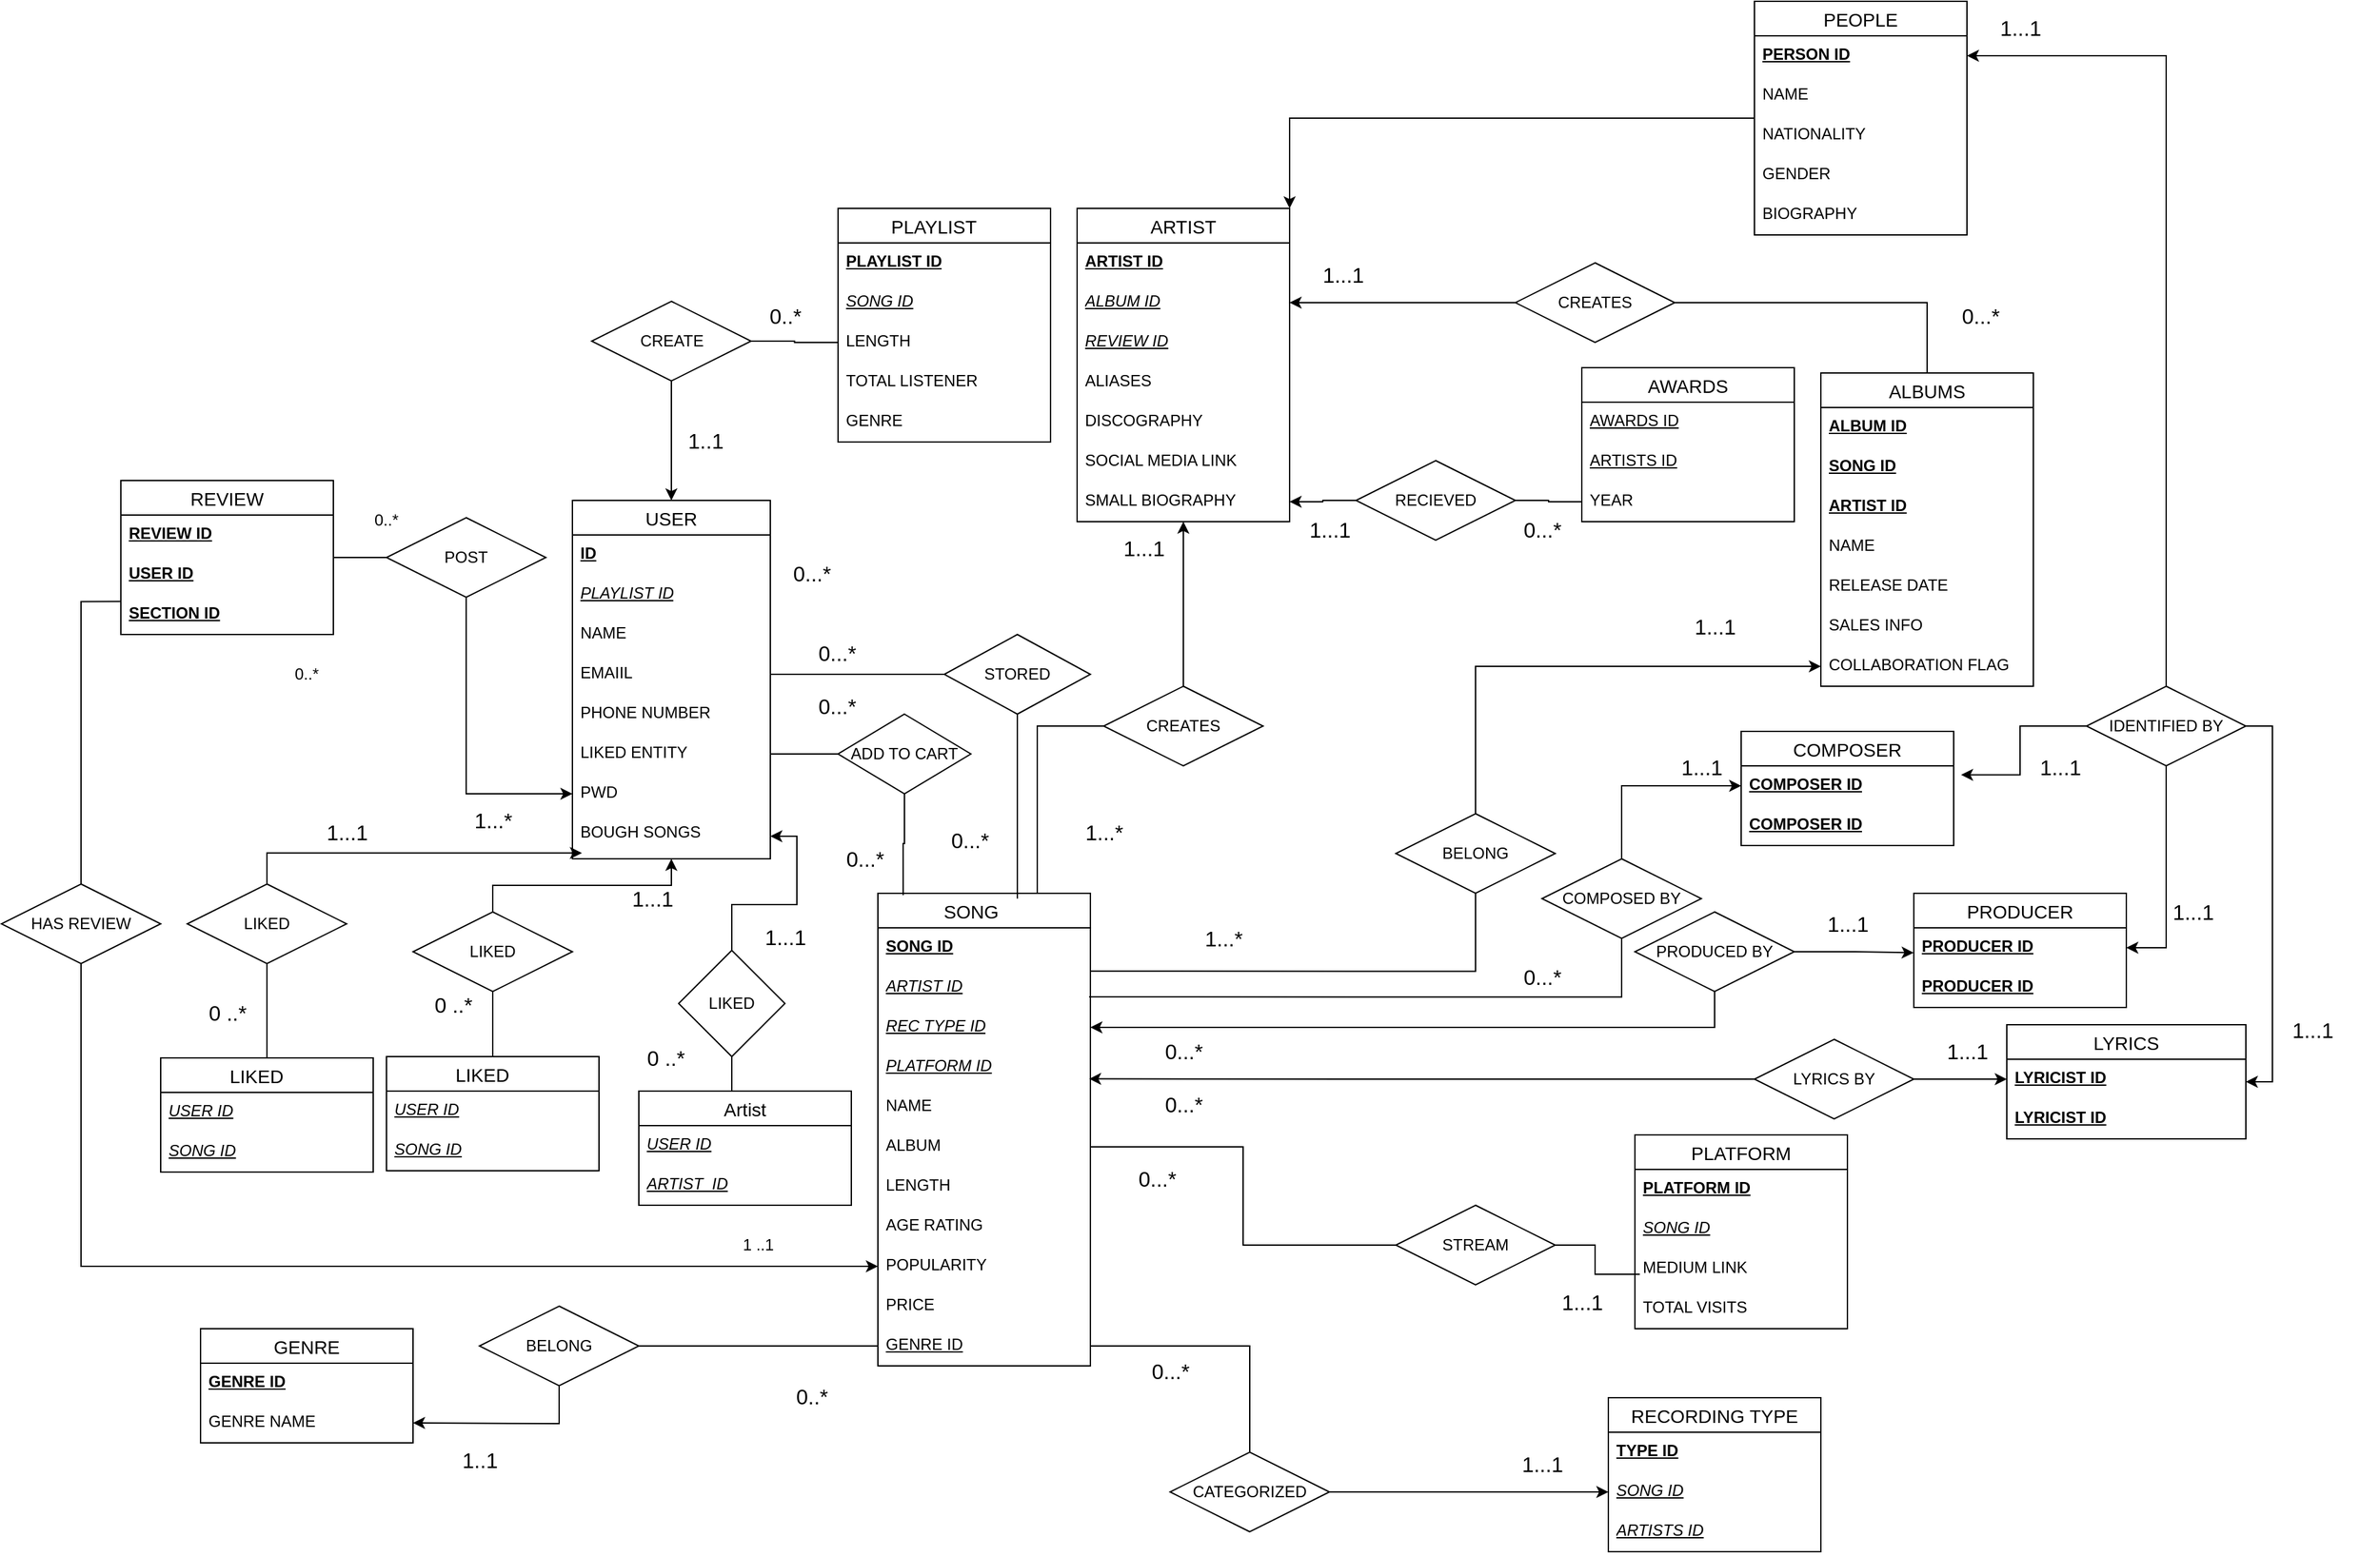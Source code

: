 <mxfile version="24.0.3" type="device">
  <diagram name="Page-1" id="NzsEr88SwFuGJKBJ5tKM">
    <mxGraphModel dx="2205" dy="1437" grid="1" gridSize="30" guides="1" tooltips="1" connect="1" arrows="1" fold="1" page="1" pageScale="1" pageWidth="1100" pageHeight="850" math="0" shadow="0">
      <root>
        <mxCell id="0" />
        <mxCell id="1" parent="0" />
        <mxCell id="OQFgJ_q5Zsw2TP6wzuKy-206" style="edgeStyle=orthogonalEdgeStyle;rounded=0;orthogonalLoop=1;jettySize=auto;html=1;entryX=0.5;entryY=0;entryDx=0;entryDy=0;startArrow=classic;startFill=1;endArrow=none;endFill=0;" parent="1" source="OQFgJ_q5Zsw2TP6wzuKy-14" target="OQFgJ_q5Zsw2TP6wzuKy-204" edge="1">
          <mxGeometry relative="1" as="geometry" />
        </mxCell>
        <mxCell id="OQFgJ_q5Zsw2TP6wzuKy-14" value="USER" style="swimlane;fontStyle=0;childLayout=stackLayout;horizontal=1;startSize=26;horizontalStack=0;resizeParent=1;resizeParentMax=0;resizeLast=0;collapsible=1;marginBottom=0;align=center;fontSize=14;movable=1;resizable=1;rotatable=1;deletable=1;editable=1;locked=0;connectable=1;" parent="1" vertex="1">
          <mxGeometry x="250" y="270" width="149" height="270" as="geometry" />
        </mxCell>
        <mxCell id="OQFgJ_q5Zsw2TP6wzuKy-15" value="&lt;b&gt;&lt;u&gt;ID&lt;/u&gt;&lt;/b&gt;" style="text;strokeColor=none;fillColor=none;spacingLeft=4;spacingRight=4;overflow=hidden;rotatable=0;points=[[0,0.5],[1,0.5]];portConstraint=eastwest;fontSize=12;whiteSpace=wrap;html=1;" parent="OQFgJ_q5Zsw2TP6wzuKy-14" vertex="1">
          <mxGeometry y="26" width="149" height="30" as="geometry" />
        </mxCell>
        <mxCell id="OQFgJ_q5Zsw2TP6wzuKy-23" value="&lt;i&gt;&lt;u&gt;PLAYLIST ID&lt;br&gt;&lt;/u&gt;&lt;/i&gt;" style="text;strokeColor=none;fillColor=none;spacingLeft=4;spacingRight=4;overflow=hidden;rotatable=0;points=[[0,0.5],[1,0.5]];portConstraint=eastwest;fontSize=12;whiteSpace=wrap;html=1;" parent="OQFgJ_q5Zsw2TP6wzuKy-14" vertex="1">
          <mxGeometry y="56" width="149" height="30" as="geometry" />
        </mxCell>
        <mxCell id="OQFgJ_q5Zsw2TP6wzuKy-16" value="NAME" style="text;strokeColor=none;fillColor=none;spacingLeft=4;spacingRight=4;overflow=hidden;rotatable=0;points=[[0,0.5],[1,0.5]];portConstraint=eastwest;fontSize=12;whiteSpace=wrap;html=1;" parent="OQFgJ_q5Zsw2TP6wzuKy-14" vertex="1">
          <mxGeometry y="86" width="149" height="30" as="geometry" />
        </mxCell>
        <mxCell id="OQFgJ_q5Zsw2TP6wzuKy-18" value="EMAIIL&lt;span style=&quot;white-space: pre;&quot;&gt;&#x9;&lt;/span&gt;" style="text;strokeColor=none;fillColor=none;spacingLeft=4;spacingRight=4;overflow=hidden;rotatable=0;points=[[0,0.5],[1,0.5]];portConstraint=eastwest;fontSize=12;whiteSpace=wrap;html=1;" parent="OQFgJ_q5Zsw2TP6wzuKy-14" vertex="1">
          <mxGeometry y="116" width="149" height="30" as="geometry" />
        </mxCell>
        <mxCell id="OQFgJ_q5Zsw2TP6wzuKy-17" value="PHONE NUMBER" style="text;strokeColor=none;fillColor=none;spacingLeft=4;spacingRight=4;overflow=hidden;rotatable=0;points=[[0,0.5],[1,0.5]];portConstraint=eastwest;fontSize=12;whiteSpace=wrap;html=1;" parent="OQFgJ_q5Zsw2TP6wzuKy-14" vertex="1">
          <mxGeometry y="146" width="149" height="30" as="geometry" />
        </mxCell>
        <mxCell id="OQFgJ_q5Zsw2TP6wzuKy-212" value="LIKED ENTITY" style="text;strokeColor=none;fillColor=none;spacingLeft=4;spacingRight=4;overflow=hidden;rotatable=0;points=[[0,0.5],[1,0.5]];portConstraint=eastwest;fontSize=12;whiteSpace=wrap;html=1;" parent="OQFgJ_q5Zsw2TP6wzuKy-14" vertex="1">
          <mxGeometry y="176" width="149" height="30" as="geometry" />
        </mxCell>
        <mxCell id="OQFgJ_q5Zsw2TP6wzuKy-19" value="PWD" style="text;strokeColor=none;fillColor=none;spacingLeft=4;spacingRight=4;overflow=hidden;rotatable=0;points=[[0,0.5],[1,0.5]];portConstraint=eastwest;fontSize=12;whiteSpace=wrap;html=1;" parent="OQFgJ_q5Zsw2TP6wzuKy-14" vertex="1">
          <mxGeometry y="206" width="149" height="30" as="geometry" />
        </mxCell>
        <mxCell id="OQFgJ_q5Zsw2TP6wzuKy-20" value="BOUGH SONGS" style="text;strokeColor=none;fillColor=none;spacingLeft=4;spacingRight=4;overflow=hidden;rotatable=0;points=[[0,0.5],[1,0.5]];portConstraint=eastwest;fontSize=12;whiteSpace=wrap;html=1;" parent="OQFgJ_q5Zsw2TP6wzuKy-14" vertex="1">
          <mxGeometry y="236" width="149" height="34" as="geometry" />
        </mxCell>
        <mxCell id="OQFgJ_q5Zsw2TP6wzuKy-30" value="PLAYLIST    " style="swimlane;fontStyle=0;childLayout=stackLayout;horizontal=1;startSize=26;horizontalStack=0;resizeParent=1;resizeParentMax=0;resizeLast=0;collapsible=1;marginBottom=0;align=center;fontSize=14;" parent="1" vertex="1">
          <mxGeometry x="450" y="50" width="160" height="176" as="geometry" />
        </mxCell>
        <mxCell id="OQFgJ_q5Zsw2TP6wzuKy-31" value="&lt;b&gt;PLAYLIST ID&lt;/b&gt;" style="text;strokeColor=none;fillColor=none;spacingLeft=4;spacingRight=4;overflow=hidden;rotatable=0;points=[[0,0.5],[1,0.5]];portConstraint=eastwest;fontSize=12;whiteSpace=wrap;html=1;fontStyle=4" parent="OQFgJ_q5Zsw2TP6wzuKy-30" vertex="1">
          <mxGeometry y="26" width="160" height="30" as="geometry" />
        </mxCell>
        <mxCell id="OQFgJ_q5Zsw2TP6wzuKy-32" value="&lt;i&gt;&lt;u&gt;SONG ID&lt;br&gt;&lt;/u&gt;&lt;/i&gt;" style="text;strokeColor=none;fillColor=none;spacingLeft=4;spacingRight=4;overflow=hidden;rotatable=0;points=[[0,0.5],[1,0.5]];portConstraint=eastwest;fontSize=12;whiteSpace=wrap;html=1;" parent="OQFgJ_q5Zsw2TP6wzuKy-30" vertex="1">
          <mxGeometry y="56" width="160" height="30" as="geometry" />
        </mxCell>
        <mxCell id="OQFgJ_q5Zsw2TP6wzuKy-33" value="LENGTH" style="text;strokeColor=none;fillColor=none;spacingLeft=4;spacingRight=4;overflow=hidden;rotatable=0;points=[[0,0.5],[1,0.5]];portConstraint=eastwest;fontSize=12;whiteSpace=wrap;html=1;" parent="OQFgJ_q5Zsw2TP6wzuKy-30" vertex="1">
          <mxGeometry y="86" width="160" height="30" as="geometry" />
        </mxCell>
        <mxCell id="OQFgJ_q5Zsw2TP6wzuKy-34" value="TOTAL LISTENER" style="text;strokeColor=none;fillColor=none;spacingLeft=4;spacingRight=4;overflow=hidden;rotatable=0;points=[[0,0.5],[1,0.5]];portConstraint=eastwest;fontSize=12;whiteSpace=wrap;html=1;" parent="OQFgJ_q5Zsw2TP6wzuKy-30" vertex="1">
          <mxGeometry y="116" width="160" height="30" as="geometry" />
        </mxCell>
        <mxCell id="OQFgJ_q5Zsw2TP6wzuKy-36" value="GENRE" style="text;strokeColor=none;fillColor=none;spacingLeft=4;spacingRight=4;overflow=hidden;rotatable=0;points=[[0,0.5],[1,0.5]];portConstraint=eastwest;fontSize=12;whiteSpace=wrap;html=1;" parent="OQFgJ_q5Zsw2TP6wzuKy-30" vertex="1">
          <mxGeometry y="146" width="160" height="30" as="geometry" />
        </mxCell>
        <mxCell id="l_iSac-4c8mbVbp6iU19-3" style="edgeStyle=orthogonalEdgeStyle;rounded=0;orthogonalLoop=1;jettySize=auto;html=1;entryX=0.5;entryY=0;entryDx=0;entryDy=0;startArrow=classic;startFill=1;endArrow=none;endFill=0;" parent="1" source="OQFgJ_q5Zsw2TP6wzuKy-66" target="l_iSac-4c8mbVbp6iU19-2" edge="1">
          <mxGeometry relative="1" as="geometry" />
        </mxCell>
        <mxCell id="OQFgJ_q5Zsw2TP6wzuKy-66" value="ARTIST" style="swimlane;fontStyle=0;childLayout=stackLayout;horizontal=1;startSize=26;horizontalStack=0;resizeParent=1;resizeParentMax=0;resizeLast=0;collapsible=1;marginBottom=0;align=center;fontSize=14;" parent="1" vertex="1">
          <mxGeometry x="630" y="50" width="160" height="236" as="geometry" />
        </mxCell>
        <mxCell id="OQFgJ_q5Zsw2TP6wzuKy-217" value="&lt;b&gt;&lt;u&gt;ARTIST ID&lt;br&gt;&lt;/u&gt;&lt;/b&gt;" style="text;strokeColor=none;fillColor=none;spacingLeft=4;spacingRight=4;overflow=hidden;rotatable=0;points=[[0,0.5],[1,0.5]];portConstraint=eastwest;fontSize=12;whiteSpace=wrap;html=1;" parent="OQFgJ_q5Zsw2TP6wzuKy-66" vertex="1">
          <mxGeometry y="26" width="160" height="30" as="geometry" />
        </mxCell>
        <mxCell id="OQFgJ_q5Zsw2TP6wzuKy-67" value="&lt;i&gt;&lt;u&gt;ALBUM ID&lt;br&gt;&lt;/u&gt;&lt;/i&gt;" style="text;strokeColor=none;fillColor=none;spacingLeft=4;spacingRight=4;overflow=hidden;rotatable=0;points=[[0,0.5],[1,0.5]];portConstraint=eastwest;fontSize=12;whiteSpace=wrap;html=1;" parent="OQFgJ_q5Zsw2TP6wzuKy-66" vertex="1">
          <mxGeometry y="56" width="160" height="30" as="geometry" />
        </mxCell>
        <mxCell id="OQFgJ_q5Zsw2TP6wzuKy-69" value="&lt;i&gt;&lt;u&gt;REVIEW ID&lt;/u&gt;&lt;/i&gt;" style="text;strokeColor=none;fillColor=none;spacingLeft=4;spacingRight=4;overflow=hidden;rotatable=0;points=[[0,0.5],[1,0.5]];portConstraint=eastwest;fontSize=12;whiteSpace=wrap;html=1;" parent="OQFgJ_q5Zsw2TP6wzuKy-66" vertex="1">
          <mxGeometry y="86" width="160" height="30" as="geometry" />
        </mxCell>
        <mxCell id="OQFgJ_q5Zsw2TP6wzuKy-68" value="ALIASES" style="text;strokeColor=none;fillColor=none;spacingLeft=4;spacingRight=4;overflow=hidden;rotatable=0;points=[[0,0.5],[1,0.5]];portConstraint=eastwest;fontSize=12;whiteSpace=wrap;html=1;" parent="OQFgJ_q5Zsw2TP6wzuKy-66" vertex="1">
          <mxGeometry y="116" width="160" height="30" as="geometry" />
        </mxCell>
        <mxCell id="OQFgJ_q5Zsw2TP6wzuKy-70" value="DISCOGRAPHY&lt;span style=&quot;white-space: pre;&quot;&gt;&#x9;&lt;/span&gt;" style="text;strokeColor=none;fillColor=none;spacingLeft=4;spacingRight=4;overflow=hidden;rotatable=0;points=[[0,0.5],[1,0.5]];portConstraint=eastwest;fontSize=12;whiteSpace=wrap;html=1;" parent="OQFgJ_q5Zsw2TP6wzuKy-66" vertex="1">
          <mxGeometry y="146" width="160" height="30" as="geometry" />
        </mxCell>
        <mxCell id="OQFgJ_q5Zsw2TP6wzuKy-71" value="SOCIAL MEDIA LINK" style="text;strokeColor=none;fillColor=none;spacingLeft=4;spacingRight=4;overflow=hidden;rotatable=0;points=[[0,0.5],[1,0.5]];portConstraint=eastwest;fontSize=12;whiteSpace=wrap;html=1;" parent="OQFgJ_q5Zsw2TP6wzuKy-66" vertex="1">
          <mxGeometry y="176" width="160" height="30" as="geometry" />
        </mxCell>
        <mxCell id="OQFgJ_q5Zsw2TP6wzuKy-72" value="SMALL BIOGRAPHY" style="text;strokeColor=none;fillColor=none;spacingLeft=4;spacingRight=4;overflow=hidden;rotatable=0;points=[[0,0.5],[1,0.5]];portConstraint=eastwest;fontSize=12;whiteSpace=wrap;html=1;" parent="OQFgJ_q5Zsw2TP6wzuKy-66" vertex="1">
          <mxGeometry y="206" width="160" height="30" as="geometry" />
        </mxCell>
        <mxCell id="OQFgJ_q5Zsw2TP6wzuKy-93" value="SONG      " style="swimlane;fontStyle=0;childLayout=stackLayout;horizontal=1;startSize=26;horizontalStack=0;resizeParent=1;resizeParentMax=0;resizeLast=0;collapsible=1;marginBottom=0;align=center;fontSize=14;" parent="1" vertex="1">
          <mxGeometry x="480" y="566" width="160" height="356" as="geometry" />
        </mxCell>
        <mxCell id="OQFgJ_q5Zsw2TP6wzuKy-94" value="&lt;b&gt;&lt;u&gt;SONG ID&lt;br&gt;&lt;/u&gt;&lt;/b&gt;" style="text;strokeColor=none;fillColor=none;spacingLeft=4;spacingRight=4;overflow=hidden;rotatable=0;points=[[0,0.5],[1,0.5]];portConstraint=eastwest;fontSize=12;whiteSpace=wrap;html=1;" parent="OQFgJ_q5Zsw2TP6wzuKy-93" vertex="1">
          <mxGeometry y="26" width="160" height="30" as="geometry" />
        </mxCell>
        <mxCell id="OQFgJ_q5Zsw2TP6wzuKy-95" value="&lt;i&gt;&lt;u&gt;ARTIST ID&lt;br&gt;&lt;/u&gt;&lt;/i&gt;" style="text;strokeColor=none;fillColor=none;spacingLeft=4;spacingRight=4;overflow=hidden;rotatable=0;points=[[0,0.5],[1,0.5]];portConstraint=eastwest;fontSize=12;whiteSpace=wrap;html=1;" parent="OQFgJ_q5Zsw2TP6wzuKy-93" vertex="1">
          <mxGeometry y="56" width="160" height="30" as="geometry" />
        </mxCell>
        <mxCell id="OQFgJ_q5Zsw2TP6wzuKy-96" value="&lt;i&gt;&lt;u&gt;REC TYPE ID&lt;br&gt;&lt;/u&gt;&lt;/i&gt;" style="text;strokeColor=none;fillColor=none;spacingLeft=4;spacingRight=4;overflow=hidden;rotatable=0;points=[[0,0.5],[1,0.5]];portConstraint=eastwest;fontSize=12;whiteSpace=wrap;html=1;" parent="OQFgJ_q5Zsw2TP6wzuKy-93" vertex="1">
          <mxGeometry y="86" width="160" height="30" as="geometry" />
        </mxCell>
        <mxCell id="OQFgJ_q5Zsw2TP6wzuKy-105" value="&lt;i&gt;&lt;u&gt;PLATFORM ID&lt;br&gt;&lt;/u&gt;&lt;/i&gt;" style="text;strokeColor=none;fillColor=none;spacingLeft=4;spacingRight=4;overflow=hidden;rotatable=0;points=[[0,0.5],[1,0.5]];portConstraint=eastwest;fontSize=12;whiteSpace=wrap;html=1;" parent="OQFgJ_q5Zsw2TP6wzuKy-93" vertex="1">
          <mxGeometry y="116" width="160" height="30" as="geometry" />
        </mxCell>
        <mxCell id="OQFgJ_q5Zsw2TP6wzuKy-97" value="NAME" style="text;strokeColor=none;fillColor=none;spacingLeft=4;spacingRight=4;overflow=hidden;rotatable=0;points=[[0,0.5],[1,0.5]];portConstraint=eastwest;fontSize=12;whiteSpace=wrap;html=1;" parent="OQFgJ_q5Zsw2TP6wzuKy-93" vertex="1">
          <mxGeometry y="146" width="160" height="30" as="geometry" />
        </mxCell>
        <mxCell id="OQFgJ_q5Zsw2TP6wzuKy-98" value="ALBUM" style="text;strokeColor=none;fillColor=none;spacingLeft=4;spacingRight=4;overflow=hidden;rotatable=0;points=[[0,0.5],[1,0.5]];portConstraint=eastwest;fontSize=12;whiteSpace=wrap;html=1;" parent="OQFgJ_q5Zsw2TP6wzuKy-93" vertex="1">
          <mxGeometry y="176" width="160" height="30" as="geometry" />
        </mxCell>
        <mxCell id="OQFgJ_q5Zsw2TP6wzuKy-99" value="LENGTH" style="text;strokeColor=none;fillColor=none;spacingLeft=4;spacingRight=4;overflow=hidden;rotatable=0;points=[[0,0.5],[1,0.5]];portConstraint=eastwest;fontSize=12;whiteSpace=wrap;html=1;" parent="OQFgJ_q5Zsw2TP6wzuKy-93" vertex="1">
          <mxGeometry y="206" width="160" height="30" as="geometry" />
        </mxCell>
        <mxCell id="OQFgJ_q5Zsw2TP6wzuKy-101" value="AGE RATING" style="text;strokeColor=none;fillColor=none;spacingLeft=4;spacingRight=4;overflow=hidden;rotatable=0;points=[[0,0.5],[1,0.5]];portConstraint=eastwest;fontSize=12;whiteSpace=wrap;html=1;" parent="OQFgJ_q5Zsw2TP6wzuKy-93" vertex="1">
          <mxGeometry y="236" width="160" height="30" as="geometry" />
        </mxCell>
        <mxCell id="OQFgJ_q5Zsw2TP6wzuKy-102" value="POPULARITY" style="text;strokeColor=none;fillColor=none;spacingLeft=4;spacingRight=4;overflow=hidden;rotatable=0;points=[[0,0.5],[1,0.5]];portConstraint=eastwest;fontSize=12;whiteSpace=wrap;html=1;" parent="OQFgJ_q5Zsw2TP6wzuKy-93" vertex="1">
          <mxGeometry y="266" width="160" height="30" as="geometry" />
        </mxCell>
        <mxCell id="OQFgJ_q5Zsw2TP6wzuKy-103" value="PRICE" style="text;strokeColor=none;fillColor=none;spacingLeft=4;spacingRight=4;overflow=hidden;rotatable=0;points=[[0,0.5],[1,0.5]];portConstraint=eastwest;fontSize=12;whiteSpace=wrap;html=1;" parent="OQFgJ_q5Zsw2TP6wzuKy-93" vertex="1">
          <mxGeometry y="296" width="160" height="30" as="geometry" />
        </mxCell>
        <mxCell id="OQFgJ_q5Zsw2TP6wzuKy-104" value="&lt;u&gt;GENRE ID&lt;br&gt;&lt;/u&gt;" style="text;strokeColor=none;fillColor=none;spacingLeft=4;spacingRight=4;overflow=hidden;rotatable=0;points=[[0,0.5],[1,0.5]];portConstraint=eastwest;fontSize=12;whiteSpace=wrap;html=1;" parent="OQFgJ_q5Zsw2TP6wzuKy-93" vertex="1">
          <mxGeometry y="326" width="160" height="30" as="geometry" />
        </mxCell>
        <mxCell id="OQFgJ_q5Zsw2TP6wzuKy-106" value="GENRE " style="swimlane;fontStyle=0;childLayout=stackLayout;horizontal=1;startSize=26;horizontalStack=0;resizeParent=1;resizeParentMax=0;resizeLast=0;collapsible=1;marginBottom=0;align=center;fontSize=14;" parent="1" vertex="1">
          <mxGeometry x="-30" y="894" width="160" height="86" as="geometry" />
        </mxCell>
        <mxCell id="OQFgJ_q5Zsw2TP6wzuKy-107" value="&lt;b&gt;&lt;u&gt;GENRE ID&lt;/u&gt;&lt;br&gt;&lt;/b&gt;" style="text;strokeColor=none;fillColor=none;spacingLeft=4;spacingRight=4;overflow=hidden;rotatable=0;points=[[0,0.5],[1,0.5]];portConstraint=eastwest;fontSize=12;whiteSpace=wrap;html=1;" parent="OQFgJ_q5Zsw2TP6wzuKy-106" vertex="1">
          <mxGeometry y="26" width="160" height="30" as="geometry" />
        </mxCell>
        <mxCell id="OQFgJ_q5Zsw2TP6wzuKy-108" value="GENRE NAME" style="text;strokeColor=none;fillColor=none;spacingLeft=4;spacingRight=4;overflow=hidden;rotatable=0;points=[[0,0.5],[1,0.5]];portConstraint=eastwest;fontSize=12;whiteSpace=wrap;html=1;" parent="OQFgJ_q5Zsw2TP6wzuKy-106" vertex="1">
          <mxGeometry y="56" width="160" height="30" as="geometry" />
        </mxCell>
        <mxCell id="OQFgJ_q5Zsw2TP6wzuKy-115" value="ALBUMS" style="swimlane;fontStyle=0;childLayout=stackLayout;horizontal=1;startSize=26;horizontalStack=0;resizeParent=1;resizeParentMax=0;resizeLast=0;collapsible=1;marginBottom=0;align=center;fontSize=14;" parent="1" vertex="1">
          <mxGeometry x="1190" y="174" width="160" height="236" as="geometry" />
        </mxCell>
        <mxCell id="OQFgJ_q5Zsw2TP6wzuKy-116" value="&lt;u&gt;&lt;b&gt;ALBUM ID&lt;/b&gt;&lt;br&gt;&lt;/u&gt;" style="text;strokeColor=none;fillColor=none;spacingLeft=4;spacingRight=4;overflow=hidden;rotatable=0;points=[[0,0.5],[1,0.5]];portConstraint=eastwest;fontSize=12;whiteSpace=wrap;html=1;" parent="OQFgJ_q5Zsw2TP6wzuKy-115" vertex="1">
          <mxGeometry y="26" width="160" height="30" as="geometry" />
        </mxCell>
        <mxCell id="OQFgJ_q5Zsw2TP6wzuKy-117" value="&lt;b&gt;&lt;u&gt;SONG ID&lt;/u&gt;&lt;br&gt;&lt;/b&gt;" style="text;strokeColor=none;fillColor=none;spacingLeft=4;spacingRight=4;overflow=hidden;rotatable=0;points=[[0,0.5],[1,0.5]];portConstraint=eastwest;fontSize=12;whiteSpace=wrap;html=1;" parent="OQFgJ_q5Zsw2TP6wzuKy-115" vertex="1">
          <mxGeometry y="56" width="160" height="30" as="geometry" />
        </mxCell>
        <mxCell id="OQFgJ_q5Zsw2TP6wzuKy-118" value="&lt;u&gt;&lt;b&gt;ARTIST ID&lt;/b&gt;&lt;br&gt;&lt;/u&gt;" style="text;strokeColor=none;fillColor=none;spacingLeft=4;spacingRight=4;overflow=hidden;rotatable=0;points=[[0,0.5],[1,0.5]];portConstraint=eastwest;fontSize=12;whiteSpace=wrap;html=1;" parent="OQFgJ_q5Zsw2TP6wzuKy-115" vertex="1">
          <mxGeometry y="86" width="160" height="30" as="geometry" />
        </mxCell>
        <mxCell id="OQFgJ_q5Zsw2TP6wzuKy-119" value="NAME" style="text;strokeColor=none;fillColor=none;spacingLeft=4;spacingRight=4;overflow=hidden;rotatable=0;points=[[0,0.5],[1,0.5]];portConstraint=eastwest;fontSize=12;whiteSpace=wrap;html=1;" parent="OQFgJ_q5Zsw2TP6wzuKy-115" vertex="1">
          <mxGeometry y="116" width="160" height="30" as="geometry" />
        </mxCell>
        <mxCell id="OQFgJ_q5Zsw2TP6wzuKy-120" value="RELEASE DATE" style="text;strokeColor=none;fillColor=none;spacingLeft=4;spacingRight=4;overflow=hidden;rotatable=0;points=[[0,0.5],[1,0.5]];portConstraint=eastwest;fontSize=12;whiteSpace=wrap;html=1;" parent="OQFgJ_q5Zsw2TP6wzuKy-115" vertex="1">
          <mxGeometry y="146" width="160" height="30" as="geometry" />
        </mxCell>
        <mxCell id="OQFgJ_q5Zsw2TP6wzuKy-121" value="SALES INFO" style="text;strokeColor=none;fillColor=none;spacingLeft=4;spacingRight=4;overflow=hidden;rotatable=0;points=[[0,0.5],[1,0.5]];portConstraint=eastwest;fontSize=12;whiteSpace=wrap;html=1;" parent="OQFgJ_q5Zsw2TP6wzuKy-115" vertex="1">
          <mxGeometry y="176" width="160" height="30" as="geometry" />
        </mxCell>
        <mxCell id="OQFgJ_q5Zsw2TP6wzuKy-122" value="COLLABORATION FLAG" style="text;strokeColor=none;fillColor=none;spacingLeft=4;spacingRight=4;overflow=hidden;rotatable=0;points=[[0,0.5],[1,0.5]];portConstraint=eastwest;fontSize=12;whiteSpace=wrap;html=1;" parent="OQFgJ_q5Zsw2TP6wzuKy-115" vertex="1">
          <mxGeometry y="206" width="160" height="30" as="geometry" />
        </mxCell>
        <mxCell id="OQFgJ_q5Zsw2TP6wzuKy-123" value="COMPOSER" style="swimlane;fontStyle=0;childLayout=stackLayout;horizontal=1;startSize=26;horizontalStack=0;resizeParent=1;resizeParentMax=0;resizeLast=0;collapsible=1;marginBottom=0;align=center;fontSize=14;" parent="1" vertex="1">
          <mxGeometry x="1130" y="444" width="160" height="86" as="geometry" />
        </mxCell>
        <mxCell id="OQFgJ_q5Zsw2TP6wzuKy-124" value="&lt;b&gt;&lt;u&gt;COMPOSER ID&lt;br&gt;&lt;/u&gt;&lt;/b&gt;" style="text;strokeColor=none;fillColor=none;spacingLeft=4;spacingRight=4;overflow=hidden;rotatable=0;points=[[0,0.5],[1,0.5]];portConstraint=eastwest;fontSize=12;whiteSpace=wrap;html=1;" parent="OQFgJ_q5Zsw2TP6wzuKy-123" vertex="1">
          <mxGeometry y="26" width="160" height="30" as="geometry" />
        </mxCell>
        <mxCell id="nHPnCBXh7QVkZ3FLsRIY-4" value="&lt;b&gt;&lt;u&gt;COMPOSER ID&lt;br&gt;&lt;/u&gt;&lt;/b&gt;" style="text;strokeColor=none;fillColor=none;spacingLeft=4;spacingRight=4;overflow=hidden;rotatable=0;points=[[0,0.5],[1,0.5]];portConstraint=eastwest;fontSize=12;whiteSpace=wrap;html=1;" parent="OQFgJ_q5Zsw2TP6wzuKy-123" vertex="1">
          <mxGeometry y="56" width="160" height="30" as="geometry" />
        </mxCell>
        <mxCell id="OQFgJ_q5Zsw2TP6wzuKy-228" style="edgeStyle=orthogonalEdgeStyle;rounded=0;orthogonalLoop=1;jettySize=auto;html=1;endArrow=none;endFill=0;" parent="1" source="OQFgJ_q5Zsw2TP6wzuKy-128" target="OQFgJ_q5Zsw2TP6wzuKy-229" edge="1">
          <mxGeometry relative="1" as="geometry">
            <mxPoint x="20" y="580" as="targetPoint" />
          </mxGeometry>
        </mxCell>
        <mxCell id="OQFgJ_q5Zsw2TP6wzuKy-128" value="REVIEW " style="swimlane;fontStyle=0;childLayout=stackLayout;horizontal=1;startSize=26;horizontalStack=0;resizeParent=1;resizeParentMax=0;resizeLast=0;collapsible=1;marginBottom=0;align=center;fontSize=14;" parent="1" vertex="1">
          <mxGeometry x="-90" y="255" width="160" height="116" as="geometry" />
        </mxCell>
        <mxCell id="OQFgJ_q5Zsw2TP6wzuKy-129" value="&lt;b&gt;&lt;u&gt;REVIEW ID&lt;/u&gt;&lt;br&gt;&lt;/b&gt;" style="text;strokeColor=none;fillColor=none;spacingLeft=4;spacingRight=4;overflow=hidden;rotatable=0;points=[[0,0.5],[1,0.5]];portConstraint=eastwest;fontSize=12;whiteSpace=wrap;html=1;" parent="OQFgJ_q5Zsw2TP6wzuKy-128" vertex="1">
          <mxGeometry y="26" width="160" height="30" as="geometry" />
        </mxCell>
        <mxCell id="OQFgJ_q5Zsw2TP6wzuKy-130" value="&lt;b&gt;&lt;u&gt;USER ID&lt;br&gt;&lt;/u&gt;&lt;/b&gt;" style="text;strokeColor=none;fillColor=none;spacingLeft=4;spacingRight=4;overflow=hidden;rotatable=0;points=[[0,0.5],[1,0.5]];portConstraint=eastwest;fontSize=12;whiteSpace=wrap;html=1;" parent="OQFgJ_q5Zsw2TP6wzuKy-128" vertex="1">
          <mxGeometry y="56" width="160" height="30" as="geometry" />
        </mxCell>
        <mxCell id="OQFgJ_q5Zsw2TP6wzuKy-131" value="&lt;b&gt;&lt;u&gt;SECTION ID&lt;/u&gt;&lt;br&gt;&lt;/b&gt;" style="text;strokeColor=none;fillColor=none;spacingLeft=4;spacingRight=4;overflow=hidden;rotatable=0;points=[[0,0.5],[1,0.5]];portConstraint=eastwest;fontSize=12;whiteSpace=wrap;html=1;" parent="OQFgJ_q5Zsw2TP6wzuKy-128" vertex="1">
          <mxGeometry y="86" width="160" height="30" as="geometry" />
        </mxCell>
        <mxCell id="OQFgJ_q5Zsw2TP6wzuKy-132" value="PLATFORM" style="swimlane;fontStyle=0;childLayout=stackLayout;horizontal=1;startSize=26;horizontalStack=0;resizeParent=1;resizeParentMax=0;resizeLast=0;collapsible=1;marginBottom=0;align=center;fontSize=14;" parent="1" vertex="1">
          <mxGeometry x="1050" y="748" width="160" height="146" as="geometry" />
        </mxCell>
        <mxCell id="OQFgJ_q5Zsw2TP6wzuKy-133" value="&lt;b&gt;&lt;u&gt;PLATFORM ID&lt;br&gt;&lt;/u&gt;&lt;/b&gt;" style="text;strokeColor=none;fillColor=none;spacingLeft=4;spacingRight=4;overflow=hidden;rotatable=0;points=[[0,0.5],[1,0.5]];portConstraint=eastwest;fontSize=12;whiteSpace=wrap;html=1;" parent="OQFgJ_q5Zsw2TP6wzuKy-132" vertex="1">
          <mxGeometry y="26" width="160" height="30" as="geometry" />
        </mxCell>
        <mxCell id="OQFgJ_q5Zsw2TP6wzuKy-135" value="&lt;i&gt;&lt;u&gt;SONG ID&lt;/u&gt;&lt;br&gt;&lt;/i&gt;" style="text;strokeColor=none;fillColor=none;spacingLeft=4;spacingRight=4;overflow=hidden;rotatable=0;points=[[0,0.5],[1,0.5]];portConstraint=eastwest;fontSize=12;whiteSpace=wrap;html=1;" parent="OQFgJ_q5Zsw2TP6wzuKy-132" vertex="1">
          <mxGeometry y="56" width="160" height="30" as="geometry" />
        </mxCell>
        <mxCell id="OQFgJ_q5Zsw2TP6wzuKy-134" value="MEDIUM LINK" style="text;strokeColor=none;fillColor=none;spacingLeft=4;spacingRight=4;overflow=hidden;rotatable=0;points=[[0,0.5],[1,0.5]];portConstraint=eastwest;fontSize=12;whiteSpace=wrap;html=1;" parent="OQFgJ_q5Zsw2TP6wzuKy-132" vertex="1">
          <mxGeometry y="86" width="160" height="30" as="geometry" />
        </mxCell>
        <mxCell id="OQFgJ_q5Zsw2TP6wzuKy-136" value="TOTAL VISITS" style="text;strokeColor=none;fillColor=none;spacingLeft=4;spacingRight=4;overflow=hidden;rotatable=0;points=[[0,0.5],[1,0.5]];portConstraint=eastwest;fontSize=12;whiteSpace=wrap;html=1;" parent="OQFgJ_q5Zsw2TP6wzuKy-132" vertex="1">
          <mxGeometry y="116" width="160" height="30" as="geometry" />
        </mxCell>
        <mxCell id="OQFgJ_q5Zsw2TP6wzuKy-137" value="RECORDING TYPE" style="swimlane;fontStyle=0;childLayout=stackLayout;horizontal=1;startSize=26;horizontalStack=0;resizeParent=1;resizeParentMax=0;resizeLast=0;collapsible=1;marginBottom=0;align=center;fontSize=14;" parent="1" vertex="1">
          <mxGeometry x="1030" y="946" width="160" height="116" as="geometry" />
        </mxCell>
        <mxCell id="OQFgJ_q5Zsw2TP6wzuKy-138" value="&lt;b&gt;&lt;u&gt;TYPE ID&lt;/u&gt;&lt;br&gt;&lt;/b&gt;" style="text;strokeColor=none;fillColor=none;spacingLeft=4;spacingRight=4;overflow=hidden;rotatable=0;points=[[0,0.5],[1,0.5]];portConstraint=eastwest;fontSize=12;whiteSpace=wrap;html=1;" parent="OQFgJ_q5Zsw2TP6wzuKy-137" vertex="1">
          <mxGeometry y="26" width="160" height="30" as="geometry" />
        </mxCell>
        <mxCell id="OQFgJ_q5Zsw2TP6wzuKy-139" value="&lt;i&gt;&lt;u&gt;SONG ID&lt;/u&gt;&lt;br&gt;&lt;/i&gt;" style="text;strokeColor=none;fillColor=none;spacingLeft=4;spacingRight=4;overflow=hidden;rotatable=0;points=[[0,0.5],[1,0.5]];portConstraint=eastwest;fontSize=12;whiteSpace=wrap;html=1;" parent="OQFgJ_q5Zsw2TP6wzuKy-137" vertex="1">
          <mxGeometry y="56" width="160" height="30" as="geometry" />
        </mxCell>
        <mxCell id="OQFgJ_q5Zsw2TP6wzuKy-140" value="&lt;i&gt;&lt;u&gt;ARTISTS ID&lt;/u&gt;&lt;br&gt;&lt;/i&gt;" style="text;strokeColor=none;fillColor=none;spacingLeft=4;spacingRight=4;overflow=hidden;rotatable=0;points=[[0,0.5],[1,0.5]];portConstraint=eastwest;fontSize=12;whiteSpace=wrap;html=1;" parent="OQFgJ_q5Zsw2TP6wzuKy-137" vertex="1">
          <mxGeometry y="86" width="160" height="30" as="geometry" />
        </mxCell>
        <mxCell id="l_iSac-4c8mbVbp6iU19-18" style="edgeStyle=orthogonalEdgeStyle;rounded=0;orthogonalLoop=1;jettySize=auto;html=1;entryX=1;entryY=0;entryDx=0;entryDy=0;" parent="1" source="OQFgJ_q5Zsw2TP6wzuKy-141" target="OQFgJ_q5Zsw2TP6wzuKy-66" edge="1">
          <mxGeometry relative="1" as="geometry" />
        </mxCell>
        <mxCell id="OQFgJ_q5Zsw2TP6wzuKy-141" value="PEOPLE" style="swimlane;fontStyle=0;childLayout=stackLayout;horizontal=1;startSize=26;horizontalStack=0;resizeParent=1;resizeParentMax=0;resizeLast=0;collapsible=1;marginBottom=0;align=center;fontSize=14;" parent="1" vertex="1">
          <mxGeometry x="1140" y="-106" width="160" height="176" as="geometry" />
        </mxCell>
        <mxCell id="OQFgJ_q5Zsw2TP6wzuKy-142" value="&lt;b&gt;&lt;u&gt;PERSON ID&lt;/u&gt;&lt;br&gt;&lt;/b&gt;" style="text;strokeColor=none;fillColor=none;spacingLeft=4;spacingRight=4;overflow=hidden;rotatable=0;points=[[0,0.5],[1,0.5]];portConstraint=eastwest;fontSize=12;whiteSpace=wrap;html=1;" parent="OQFgJ_q5Zsw2TP6wzuKy-141" vertex="1">
          <mxGeometry y="26" width="160" height="30" as="geometry" />
        </mxCell>
        <mxCell id="OQFgJ_q5Zsw2TP6wzuKy-143" value="NAME" style="text;strokeColor=none;fillColor=none;spacingLeft=4;spacingRight=4;overflow=hidden;rotatable=0;points=[[0,0.5],[1,0.5]];portConstraint=eastwest;fontSize=12;whiteSpace=wrap;html=1;" parent="OQFgJ_q5Zsw2TP6wzuKy-141" vertex="1">
          <mxGeometry y="56" width="160" height="30" as="geometry" />
        </mxCell>
        <mxCell id="OQFgJ_q5Zsw2TP6wzuKy-145" value="NATIONALITY" style="text;strokeColor=none;fillColor=none;spacingLeft=4;spacingRight=4;overflow=hidden;rotatable=0;points=[[0,0.5],[1,0.5]];portConstraint=eastwest;fontSize=12;whiteSpace=wrap;html=1;" parent="OQFgJ_q5Zsw2TP6wzuKy-141" vertex="1">
          <mxGeometry y="86" width="160" height="30" as="geometry" />
        </mxCell>
        <mxCell id="OQFgJ_q5Zsw2TP6wzuKy-146" value="GENDER" style="text;strokeColor=none;fillColor=none;spacingLeft=4;spacingRight=4;overflow=hidden;rotatable=0;points=[[0,0.5],[1,0.5]];portConstraint=eastwest;fontSize=12;whiteSpace=wrap;html=1;" parent="OQFgJ_q5Zsw2TP6wzuKy-141" vertex="1">
          <mxGeometry y="116" width="160" height="30" as="geometry" />
        </mxCell>
        <mxCell id="OQFgJ_q5Zsw2TP6wzuKy-144" value="BIOGRAPHY" style="text;strokeColor=none;fillColor=none;spacingLeft=4;spacingRight=4;overflow=hidden;rotatable=0;points=[[0,0.5],[1,0.5]];portConstraint=eastwest;fontSize=12;whiteSpace=wrap;html=1;" parent="OQFgJ_q5Zsw2TP6wzuKy-141" vertex="1">
          <mxGeometry y="146" width="160" height="30" as="geometry" />
        </mxCell>
        <mxCell id="l_iSac-4c8mbVbp6iU19-6" style="edgeStyle=orthogonalEdgeStyle;rounded=0;orthogonalLoop=1;jettySize=auto;html=1;endArrow=classic;endFill=1;startArrow=none;startFill=0;" parent="1" source="OQFgJ_q5Zsw2TP6wzuKy-156" target="OQFgJ_q5Zsw2TP6wzuKy-122" edge="1">
          <mxGeometry relative="1" as="geometry" />
        </mxCell>
        <mxCell id="OQFgJ_q5Zsw2TP6wzuKy-156" value="BELONG" style="shape=rhombus;perimeter=rhombusPerimeter;whiteSpace=wrap;html=1;align=center;" parent="1" vertex="1">
          <mxGeometry x="870" y="506" width="120" height="60" as="geometry" />
        </mxCell>
        <mxCell id="OQFgJ_q5Zsw2TP6wzuKy-160" style="edgeStyle=orthogonalEdgeStyle;rounded=0;orthogonalLoop=1;jettySize=auto;html=1;exitX=0.5;exitY=1;exitDx=0;exitDy=0;entryX=0.997;entryY=1.089;entryDx=0;entryDy=0;entryPerimeter=0;endArrow=none;endFill=0;" parent="1" source="OQFgJ_q5Zsw2TP6wzuKy-156" target="OQFgJ_q5Zsw2TP6wzuKy-94" edge="1">
          <mxGeometry relative="1" as="geometry" />
        </mxCell>
        <mxCell id="OQFgJ_q5Zsw2TP6wzuKy-164" value="STREAM" style="shape=rhombus;perimeter=rhombusPerimeter;whiteSpace=wrap;html=1;align=center;" parent="1" vertex="1">
          <mxGeometry x="870" y="801" width="120" height="60" as="geometry" />
        </mxCell>
        <mxCell id="OQFgJ_q5Zsw2TP6wzuKy-166" style="edgeStyle=orthogonalEdgeStyle;rounded=0;orthogonalLoop=1;jettySize=auto;html=1;exitX=1;exitY=0.5;exitDx=0;exitDy=0;entryX=0;entryY=0.5;entryDx=0;entryDy=0;startArrow=none;startFill=0;endArrow=none;endFill=0;" parent="1" source="OQFgJ_q5Zsw2TP6wzuKy-98" target="OQFgJ_q5Zsw2TP6wzuKy-164" edge="1">
          <mxGeometry relative="1" as="geometry" />
        </mxCell>
        <mxCell id="OQFgJ_q5Zsw2TP6wzuKy-167" style="edgeStyle=orthogonalEdgeStyle;rounded=0;orthogonalLoop=1;jettySize=auto;html=1;exitX=1;exitY=0.5;exitDx=0;exitDy=0;entryX=0.023;entryY=-0.367;entryDx=0;entryDy=0;entryPerimeter=0;endArrow=none;endFill=0;" parent="1" source="OQFgJ_q5Zsw2TP6wzuKy-164" target="OQFgJ_q5Zsw2TP6wzuKy-136" edge="1">
          <mxGeometry relative="1" as="geometry" />
        </mxCell>
        <mxCell id="OQFgJ_q5Zsw2TP6wzuKy-168" value="IDENTIFIED BY" style="shape=rhombus;perimeter=rhombusPerimeter;whiteSpace=wrap;html=1;align=center;" parent="1" vertex="1">
          <mxGeometry x="1390" y="410" width="120" height="60" as="geometry" />
        </mxCell>
        <mxCell id="OQFgJ_q5Zsw2TP6wzuKy-169" style="edgeStyle=orthogonalEdgeStyle;rounded=0;orthogonalLoop=1;jettySize=auto;html=1;exitX=1.035;exitY=0.225;exitDx=0;exitDy=0;entryX=0;entryY=0.5;entryDx=0;entryDy=0;startArrow=classic;startFill=1;endArrow=none;endFill=0;exitPerimeter=0;" parent="1" source="OQFgJ_q5Zsw2TP6wzuKy-124" target="OQFgJ_q5Zsw2TP6wzuKy-168" edge="1">
          <mxGeometry relative="1" as="geometry">
            <mxPoint x="1290" y="515.0" as="sourcePoint" />
          </mxGeometry>
        </mxCell>
        <mxCell id="OQFgJ_q5Zsw2TP6wzuKy-173" style="edgeStyle=orthogonalEdgeStyle;rounded=0;orthogonalLoop=1;jettySize=auto;html=1;entryX=1;entryY=0.5;entryDx=0;entryDy=0;endArrow=none;endFill=0;" parent="1" source="OQFgJ_q5Zsw2TP6wzuKy-172" target="OQFgJ_q5Zsw2TP6wzuKy-104" edge="1">
          <mxGeometry relative="1" as="geometry">
            <mxPoint x="670" y="1000" as="targetPoint" />
          </mxGeometry>
        </mxCell>
        <mxCell id="OQFgJ_q5Zsw2TP6wzuKy-174" style="edgeStyle=orthogonalEdgeStyle;rounded=0;orthogonalLoop=1;jettySize=auto;html=1;entryX=0;entryY=0.5;entryDx=0;entryDy=0;" parent="1" source="OQFgJ_q5Zsw2TP6wzuKy-172" target="OQFgJ_q5Zsw2TP6wzuKy-139" edge="1">
          <mxGeometry relative="1" as="geometry" />
        </mxCell>
        <mxCell id="OQFgJ_q5Zsw2TP6wzuKy-172" value="CATEGORIZED" style="shape=rhombus;perimeter=rhombusPerimeter;whiteSpace=wrap;html=1;align=center;direction=west;" parent="1" vertex="1">
          <mxGeometry x="700" y="987" width="120" height="60" as="geometry" />
        </mxCell>
        <mxCell id="OQFgJ_q5Zsw2TP6wzuKy-178" style="edgeStyle=orthogonalEdgeStyle;rounded=0;orthogonalLoop=1;jettySize=auto;html=1;exitX=0.5;exitY=0;exitDx=0;exitDy=0;entryX=0;entryY=0.5;entryDx=0;entryDy=0;" parent="1" source="OQFgJ_q5Zsw2TP6wzuKy-175" target="OQFgJ_q5Zsw2TP6wzuKy-124" edge="1">
          <mxGeometry relative="1" as="geometry">
            <mxPoint x="1130" y="515.0" as="targetPoint" />
          </mxGeometry>
        </mxCell>
        <mxCell id="OQFgJ_q5Zsw2TP6wzuKy-175" value="COMPOSED BY" style="shape=rhombus;perimeter=rhombusPerimeter;whiteSpace=wrap;html=1;align=center;" parent="1" vertex="1">
          <mxGeometry x="980" y="540" width="120" height="60" as="geometry" />
        </mxCell>
        <mxCell id="OQFgJ_q5Zsw2TP6wzuKy-177" style="edgeStyle=orthogonalEdgeStyle;rounded=0;orthogonalLoop=1;jettySize=auto;html=1;exitX=0.994;exitY=0.735;exitDx=0;exitDy=0;entryX=0.5;entryY=1;entryDx=0;entryDy=0;startArrow=none;startFill=0;endArrow=none;endFill=0;exitPerimeter=0;" parent="1" source="OQFgJ_q5Zsw2TP6wzuKy-95" target="OQFgJ_q5Zsw2TP6wzuKy-175" edge="1">
          <mxGeometry relative="1" as="geometry">
            <mxPoint x="1020" y="680" as="targetPoint" />
          </mxGeometry>
        </mxCell>
        <mxCell id="OQFgJ_q5Zsw2TP6wzuKy-192" style="edgeStyle=orthogonalEdgeStyle;rounded=0;orthogonalLoop=1;jettySize=auto;html=1;entryX=0;entryY=0.5;entryDx=0;entryDy=0;endArrow=none;endFill=0;" parent="1" source="OQFgJ_q5Zsw2TP6wzuKy-191" target="OQFgJ_q5Zsw2TP6wzuKy-33" edge="1">
          <mxGeometry relative="1" as="geometry" />
        </mxCell>
        <mxCell id="OQFgJ_q5Zsw2TP6wzuKy-193" style="edgeStyle=orthogonalEdgeStyle;rounded=0;orthogonalLoop=1;jettySize=auto;html=1;exitX=0.5;exitY=1;exitDx=0;exitDy=0;entryX=0.5;entryY=0;entryDx=0;entryDy=0;" parent="1" source="OQFgJ_q5Zsw2TP6wzuKy-191" target="OQFgJ_q5Zsw2TP6wzuKy-14" edge="1">
          <mxGeometry relative="1" as="geometry" />
        </mxCell>
        <mxCell id="OQFgJ_q5Zsw2TP6wzuKy-191" value="CREATE" style="shape=rhombus;perimeter=rhombusPerimeter;whiteSpace=wrap;html=1;align=center;" parent="1" vertex="1">
          <mxGeometry x="264.5" y="120" width="120" height="60" as="geometry" />
        </mxCell>
        <mxCell id="OQFgJ_q5Zsw2TP6wzuKy-207" style="edgeStyle=orthogonalEdgeStyle;rounded=0;orthogonalLoop=1;jettySize=auto;html=1;entryX=0.5;entryY=1;entryDx=0;entryDy=0;endArrow=none;endFill=0;startArrow=none;startFill=0;" parent="1" source="OQFgJ_q5Zsw2TP6wzuKy-197" target="OQFgJ_q5Zsw2TP6wzuKy-204" edge="1">
          <mxGeometry relative="1" as="geometry" />
        </mxCell>
        <mxCell id="OQFgJ_q5Zsw2TP6wzuKy-197" value="LIKED    " style="swimlane;fontStyle=0;childLayout=stackLayout;horizontal=1;startSize=26;horizontalStack=0;resizeParent=1;resizeParentMax=0;resizeLast=0;collapsible=1;marginBottom=0;align=center;fontSize=14;" parent="1" vertex="1">
          <mxGeometry x="110" y="689" width="160" height="86" as="geometry" />
        </mxCell>
        <mxCell id="OQFgJ_q5Zsw2TP6wzuKy-198" value="&lt;u&gt;&lt;i&gt;USER ID&lt;/i&gt;&lt;br&gt;&lt;/u&gt;" style="text;strokeColor=none;fillColor=none;spacingLeft=4;spacingRight=4;overflow=hidden;rotatable=0;points=[[0,0.5],[1,0.5]];portConstraint=eastwest;fontSize=12;whiteSpace=wrap;html=1;" parent="OQFgJ_q5Zsw2TP6wzuKy-197" vertex="1">
          <mxGeometry y="26" width="160" height="30" as="geometry" />
        </mxCell>
        <mxCell id="OQFgJ_q5Zsw2TP6wzuKy-199" value="&lt;u&gt;&lt;i&gt;SONG ID&lt;/i&gt;&lt;br&gt;&lt;/u&gt;" style="text;strokeColor=none;fillColor=none;spacingLeft=4;spacingRight=4;overflow=hidden;rotatable=0;points=[[0,0.5],[1,0.5]];portConstraint=eastwest;fontSize=12;whiteSpace=wrap;html=1;" parent="OQFgJ_q5Zsw2TP6wzuKy-197" vertex="1">
          <mxGeometry y="56" width="160" height="30" as="geometry" />
        </mxCell>
        <mxCell id="OQFgJ_q5Zsw2TP6wzuKy-204" value="LIKED" style="shape=rhombus;perimeter=rhombusPerimeter;whiteSpace=wrap;html=1;align=center;" parent="1" vertex="1">
          <mxGeometry x="130" y="580" width="120" height="60" as="geometry" />
        </mxCell>
        <mxCell id="OQFgJ_q5Zsw2TP6wzuKy-209" value="BELONG" style="shape=rhombus;perimeter=rhombusPerimeter;whiteSpace=wrap;html=1;align=center;" parent="1" vertex="1">
          <mxGeometry x="180" y="877" width="120" height="60" as="geometry" />
        </mxCell>
        <mxCell id="OQFgJ_q5Zsw2TP6wzuKy-208" style="edgeStyle=orthogonalEdgeStyle;rounded=0;orthogonalLoop=1;jettySize=auto;html=1;endArrow=none;endFill=0;startArrow=none;startFill=0;" parent="1" source="OQFgJ_q5Zsw2TP6wzuKy-104" target="OQFgJ_q5Zsw2TP6wzuKy-209" edge="1">
          <mxGeometry relative="1" as="geometry">
            <mxPoint x="540" y="1060" as="targetPoint" />
          </mxGeometry>
        </mxCell>
        <mxCell id="OQFgJ_q5Zsw2TP6wzuKy-211" style="edgeStyle=orthogonalEdgeStyle;rounded=0;orthogonalLoop=1;jettySize=auto;html=1;startArrow=classic;startFill=1;endArrow=none;endFill=0;entryX=0.5;entryY=1;entryDx=0;entryDy=0;fontSize=15;exitX=1;exitY=0.5;exitDx=0;exitDy=0;" parent="1" target="OQFgJ_q5Zsw2TP6wzuKy-209" edge="1">
          <mxGeometry relative="1" as="geometry">
            <mxPoint x="540" y="1100" as="targetPoint" />
            <mxPoint x="130" y="965" as="sourcePoint" />
          </mxGeometry>
        </mxCell>
        <mxCell id="OQFgJ_q5Zsw2TP6wzuKy-230" style="edgeStyle=orthogonalEdgeStyle;rounded=0;orthogonalLoop=1;jettySize=auto;html=1;entryX=0;entryY=0.5;entryDx=0;entryDy=0;" parent="1" source="OQFgJ_q5Zsw2TP6wzuKy-229" target="OQFgJ_q5Zsw2TP6wzuKy-19" edge="1">
          <mxGeometry relative="1" as="geometry" />
        </mxCell>
        <mxCell id="OQFgJ_q5Zsw2TP6wzuKy-229" value="POST" style="shape=rhombus;perimeter=rhombusPerimeter;whiteSpace=wrap;html=1;align=center;" parent="1" vertex="1">
          <mxGeometry x="110" y="283" width="120" height="60" as="geometry" />
        </mxCell>
        <mxCell id="l_iSac-4c8mbVbp6iU19-2" value="&lt;div&gt;CREATES&lt;/div&gt;" style="shape=rhombus;perimeter=rhombusPerimeter;whiteSpace=wrap;html=1;align=center;" parent="1" vertex="1">
          <mxGeometry x="650" y="410" width="120" height="60" as="geometry" />
        </mxCell>
        <mxCell id="l_iSac-4c8mbVbp6iU19-4" style="edgeStyle=orthogonalEdgeStyle;rounded=0;orthogonalLoop=1;jettySize=auto;html=1;entryX=0.75;entryY=0;entryDx=0;entryDy=0;endArrow=none;endFill=0;" parent="1" source="l_iSac-4c8mbVbp6iU19-2" target="OQFgJ_q5Zsw2TP6wzuKy-93" edge="1">
          <mxGeometry relative="1" as="geometry" />
        </mxCell>
        <mxCell id="l_iSac-4c8mbVbp6iU19-20" style="edgeStyle=orthogonalEdgeStyle;rounded=0;orthogonalLoop=1;jettySize=auto;html=1;entryX=1;entryY=0.5;entryDx=0;entryDy=0;" parent="1" source="l_iSac-4c8mbVbp6iU19-7" target="OQFgJ_q5Zsw2TP6wzuKy-67" edge="1">
          <mxGeometry relative="1" as="geometry" />
        </mxCell>
        <mxCell id="l_iSac-4c8mbVbp6iU19-24" style="edgeStyle=orthogonalEdgeStyle;rounded=0;orthogonalLoop=1;jettySize=auto;html=1;entryX=0.5;entryY=0;entryDx=0;entryDy=0;endArrow=none;endFill=0;" parent="1" source="l_iSac-4c8mbVbp6iU19-7" target="OQFgJ_q5Zsw2TP6wzuKy-115" edge="1">
          <mxGeometry relative="1" as="geometry" />
        </mxCell>
        <mxCell id="l_iSac-4c8mbVbp6iU19-7" value="CREATES" style="shape=rhombus;perimeter=rhombusPerimeter;whiteSpace=wrap;html=1;align=center;" parent="1" vertex="1">
          <mxGeometry x="960" y="91" width="120" height="60" as="geometry" />
        </mxCell>
        <mxCell id="l_iSac-4c8mbVbp6iU19-10" value="AWARDS" style="swimlane;fontStyle=0;childLayout=stackLayout;horizontal=1;startSize=26;horizontalStack=0;resizeParent=1;resizeParentMax=0;resizeLast=0;collapsible=1;marginBottom=0;align=center;fontSize=14;" parent="1" vertex="1">
          <mxGeometry x="1010" y="170" width="160" height="116" as="geometry" />
        </mxCell>
        <mxCell id="l_iSac-4c8mbVbp6iU19-11" value="&lt;u&gt;AWARDS ID&lt;br&gt;&lt;/u&gt;" style="text;strokeColor=none;fillColor=none;spacingLeft=4;spacingRight=4;overflow=hidden;rotatable=0;points=[[0,0.5],[1,0.5]];portConstraint=eastwest;fontSize=12;whiteSpace=wrap;html=1;" parent="l_iSac-4c8mbVbp6iU19-10" vertex="1">
          <mxGeometry y="26" width="160" height="30" as="geometry" />
        </mxCell>
        <mxCell id="l_iSac-4c8mbVbp6iU19-12" value="&lt;u&gt;ARTISTS ID&lt;br&gt;&lt;/u&gt;" style="text;strokeColor=none;fillColor=none;spacingLeft=4;spacingRight=4;overflow=hidden;rotatable=0;points=[[0,0.5],[1,0.5]];portConstraint=eastwest;fontSize=12;whiteSpace=wrap;html=1;" parent="l_iSac-4c8mbVbp6iU19-10" vertex="1">
          <mxGeometry y="56" width="160" height="30" as="geometry" />
        </mxCell>
        <mxCell id="l_iSac-4c8mbVbp6iU19-13" value="YEAR" style="text;strokeColor=none;fillColor=none;spacingLeft=4;spacingRight=4;overflow=hidden;rotatable=0;points=[[0,0.5],[1,0.5]];portConstraint=eastwest;fontSize=12;whiteSpace=wrap;html=1;" parent="l_iSac-4c8mbVbp6iU19-10" vertex="1">
          <mxGeometry y="86" width="160" height="30" as="geometry" />
        </mxCell>
        <mxCell id="nHPnCBXh7QVkZ3FLsRIY-1" value="" style="edgeStyle=orthogonalEdgeStyle;rounded=0;orthogonalLoop=1;jettySize=auto;html=1;" parent="1" source="l_iSac-4c8mbVbp6iU19-14" target="OQFgJ_q5Zsw2TP6wzuKy-72" edge="1">
          <mxGeometry relative="1" as="geometry" />
        </mxCell>
        <mxCell id="nHPnCBXh7QVkZ3FLsRIY-2" value="" style="edgeStyle=orthogonalEdgeStyle;rounded=0;orthogonalLoop=1;jettySize=auto;html=1;endArrow=none;endFill=0;" parent="1" source="l_iSac-4c8mbVbp6iU19-14" target="l_iSac-4c8mbVbp6iU19-13" edge="1">
          <mxGeometry relative="1" as="geometry" />
        </mxCell>
        <mxCell id="l_iSac-4c8mbVbp6iU19-14" value="&lt;div&gt;RECIEVED&lt;/div&gt;" style="shape=rhombus;perimeter=rhombusPerimeter;whiteSpace=wrap;html=1;align=center;" parent="1" vertex="1">
          <mxGeometry x="840" y="240" width="120" height="60" as="geometry" />
        </mxCell>
        <mxCell id="l_iSac-4c8mbVbp6iU19-23" style="edgeStyle=orthogonalEdgeStyle;rounded=0;orthogonalLoop=1;jettySize=auto;html=1;entryX=0.5;entryY=0;entryDx=0;entryDy=0;endArrow=none;endFill=0;startArrow=classic;startFill=1;" parent="1" source="OQFgJ_q5Zsw2TP6wzuKy-142" target="OQFgJ_q5Zsw2TP6wzuKy-168" edge="1">
          <mxGeometry relative="1" as="geometry" />
        </mxCell>
        <mxCell id="l_iSac-4c8mbVbp6iU19-32" value="1..1" style="text;strokeColor=none;fillColor=none;html=1;fontSize=16;fontStyle=0;verticalAlign=middle;align=center;" parent="1" vertex="1">
          <mxGeometry x="130" y="970" width="100" height="46" as="geometry" />
        </mxCell>
        <mxCell id="l_iSac-4c8mbVbp6iU19-34" value="1..1" style="text;strokeColor=none;fillColor=none;html=1;fontSize=16;fontStyle=0;verticalAlign=middle;align=center;" parent="1" vertex="1">
          <mxGeometry x="300" y="205" width="100" height="40" as="geometry" />
        </mxCell>
        <mxCell id="l_iSac-4c8mbVbp6iU19-36" value="0...*" style="text;strokeColor=none;fillColor=none;html=1;fontSize=16;fontStyle=0;verticalAlign=middle;align=center;" parent="1" vertex="1">
          <mxGeometry x="380" y="305" width="100" height="40" as="geometry" />
        </mxCell>
        <mxCell id="l_iSac-4c8mbVbp6iU19-39" value="0...*" style="text;strokeColor=none;fillColor=none;html=1;fontSize=16;fontStyle=0;verticalAlign=middle;align=center;" parent="1" vertex="1">
          <mxGeometry x="1260" y="111" width="100" height="40" as="geometry" />
        </mxCell>
        <mxCell id="l_iSac-4c8mbVbp6iU19-47" value="1...1" style="text;strokeColor=none;fillColor=none;html=1;fontSize=16;fontStyle=0;verticalAlign=middle;align=center;" parent="1" vertex="1">
          <mxGeometry x="630" y="286" width="100" height="40" as="geometry" />
        </mxCell>
        <mxCell id="l_iSac-4c8mbVbp6iU19-48" value="1...1" style="text;strokeColor=none;fillColor=none;html=1;fontSize=16;fontStyle=0;verticalAlign=middle;align=center;" parent="1" vertex="1">
          <mxGeometry x="780" y="80" width="100" height="40" as="geometry" />
        </mxCell>
        <mxCell id="l_iSac-4c8mbVbp6iU19-54" value="1...1" style="text;strokeColor=none;fillColor=none;html=1;fontSize=16;fontStyle=0;verticalAlign=middle;align=center;" parent="1" vertex="1">
          <mxGeometry x="960" y="854" width="100" height="40" as="geometry" />
        </mxCell>
        <mxCell id="l_iSac-4c8mbVbp6iU19-55" value="1...1" style="text;strokeColor=none;fillColor=none;html=1;fontSize=16;fontStyle=0;verticalAlign=middle;align=center;" parent="1" vertex="1">
          <mxGeometry x="930" y="976" width="100" height="40" as="geometry" />
        </mxCell>
        <mxCell id="l_iSac-4c8mbVbp6iU19-56" value="1...1" style="text;strokeColor=none;fillColor=none;html=1;fontSize=16;fontStyle=0;verticalAlign=middle;align=center;" parent="1" vertex="1">
          <mxGeometry x="260" y="550" width="100" height="40" as="geometry" />
        </mxCell>
        <mxCell id="l_iSac-4c8mbVbp6iU19-57" value="0 ..*" style="text;strokeColor=none;fillColor=none;html=1;fontSize=16;fontStyle=0;verticalAlign=middle;align=center;" parent="1" vertex="1">
          <mxGeometry x="110" y="630" width="100" height="40" as="geometry" />
        </mxCell>
        <mxCell id="l_iSac-4c8mbVbp6iU19-60" value="1...1" style="text;strokeColor=none;fillColor=none;html=1;fontSize=16;fontStyle=0;verticalAlign=middle;align=center;" parent="1" vertex="1">
          <mxGeometry x="1290" y="-106" width="100" height="40" as="geometry" />
        </mxCell>
        <mxCell id="z0oQVMwykRAuI6mXxsop-10" style="edgeStyle=orthogonalEdgeStyle;rounded=0;orthogonalLoop=1;jettySize=auto;html=1;" parent="1" source="z0oQVMwykRAuI6mXxsop-4" target="OQFgJ_q5Zsw2TP6wzuKy-20" edge="1">
          <mxGeometry relative="1" as="geometry" />
        </mxCell>
        <mxCell id="z0oQVMwykRAuI6mXxsop-4" value="LIKED" style="rhombus;whiteSpace=wrap;html=1;" parent="1" vertex="1">
          <mxGeometry x="330" y="609" width="80" height="80" as="geometry" />
        </mxCell>
        <mxCell id="z0oQVMwykRAuI6mXxsop-11" style="edgeStyle=orthogonalEdgeStyle;rounded=0;orthogonalLoop=1;jettySize=auto;html=1;exitX=0.5;exitY=0;exitDx=0;exitDy=0;entryX=0.5;entryY=1;entryDx=0;entryDy=0;startArrow=none;startFill=0;endArrow=none;endFill=0;" parent="1" source="z0oQVMwykRAuI6mXxsop-6" target="z0oQVMwykRAuI6mXxsop-4" edge="1">
          <mxGeometry relative="1" as="geometry" />
        </mxCell>
        <mxCell id="z0oQVMwykRAuI6mXxsop-6" value="Artist" style="swimlane;fontStyle=0;childLayout=stackLayout;horizontal=1;startSize=26;horizontalStack=0;resizeParent=1;resizeParentMax=0;resizeLast=0;collapsible=1;marginBottom=0;align=center;fontSize=14;" parent="1" vertex="1">
          <mxGeometry x="300" y="715" width="160" height="86" as="geometry" />
        </mxCell>
        <mxCell id="z0oQVMwykRAuI6mXxsop-7" value="&lt;i&gt;&lt;u&gt;USER ID&lt;/u&gt;&lt;br&gt;&lt;/i&gt;" style="text;strokeColor=none;fillColor=none;spacingLeft=4;spacingRight=4;overflow=hidden;rotatable=0;points=[[0,0.5],[1,0.5]];portConstraint=eastwest;fontSize=12;whiteSpace=wrap;html=1;" parent="z0oQVMwykRAuI6mXxsop-6" vertex="1">
          <mxGeometry y="26" width="160" height="30" as="geometry" />
        </mxCell>
        <mxCell id="z0oQVMwykRAuI6mXxsop-8" value="&lt;u&gt;&lt;i&gt;ARTIST_ID&lt;/i&gt;&lt;/u&gt;" style="text;strokeColor=none;fillColor=none;spacingLeft=4;spacingRight=4;overflow=hidden;rotatable=0;points=[[0,0.5],[1,0.5]];portConstraint=eastwest;fontSize=12;whiteSpace=wrap;html=1;" parent="z0oQVMwykRAuI6mXxsop-6" vertex="1">
          <mxGeometry y="56" width="160" height="30" as="geometry" />
        </mxCell>
        <mxCell id="z0oQVMwykRAuI6mXxsop-12" value="PRODUCER" style="swimlane;fontStyle=0;childLayout=stackLayout;horizontal=1;startSize=26;horizontalStack=0;resizeParent=1;resizeParentMax=0;resizeLast=0;collapsible=1;marginBottom=0;align=center;fontSize=14;" parent="1" vertex="1">
          <mxGeometry x="1260" y="566" width="160" height="86" as="geometry" />
        </mxCell>
        <mxCell id="z0oQVMwykRAuI6mXxsop-13" value="&lt;b&gt;&lt;u&gt;PRODUCER ID&lt;br&gt;&lt;/u&gt;&lt;/b&gt;" style="text;strokeColor=none;fillColor=none;spacingLeft=4;spacingRight=4;overflow=hidden;rotatable=0;points=[[0,0.5],[1,0.5]];portConstraint=eastwest;fontSize=12;whiteSpace=wrap;html=1;" parent="z0oQVMwykRAuI6mXxsop-12" vertex="1">
          <mxGeometry y="26" width="160" height="30" as="geometry" />
        </mxCell>
        <mxCell id="nHPnCBXh7QVkZ3FLsRIY-5" value="&lt;b&gt;&lt;u&gt;PRODUCER ID&lt;br&gt;&lt;/u&gt;&lt;/b&gt;" style="text;strokeColor=none;fillColor=none;spacingLeft=4;spacingRight=4;overflow=hidden;rotatable=0;points=[[0,0.5],[1,0.5]];portConstraint=eastwest;fontSize=12;whiteSpace=wrap;html=1;" parent="z0oQVMwykRAuI6mXxsop-12" vertex="1">
          <mxGeometry y="56" width="160" height="30" as="geometry" />
        </mxCell>
        <mxCell id="z0oQVMwykRAuI6mXxsop-19" style="edgeStyle=orthogonalEdgeStyle;rounded=0;orthogonalLoop=1;jettySize=auto;html=1;entryX=1;entryY=0.5;entryDx=0;entryDy=0;" parent="1" source="z0oQVMwykRAuI6mXxsop-17" target="OQFgJ_q5Zsw2TP6wzuKy-96" edge="1">
          <mxGeometry relative="1" as="geometry" />
        </mxCell>
        <mxCell id="nHPnCBXh7QVkZ3FLsRIY-7" value="" style="edgeStyle=orthogonalEdgeStyle;rounded=0;orthogonalLoop=1;jettySize=auto;html=1;entryX=-0.001;entryY=0.626;entryDx=0;entryDy=0;entryPerimeter=0;" parent="1" source="z0oQVMwykRAuI6mXxsop-17" target="z0oQVMwykRAuI6mXxsop-13" edge="1">
          <mxGeometry relative="1" as="geometry" />
        </mxCell>
        <mxCell id="z0oQVMwykRAuI6mXxsop-17" value="PRODUCED BY" style="shape=rhombus;perimeter=rhombusPerimeter;whiteSpace=wrap;html=1;align=center;" parent="1" vertex="1">
          <mxGeometry x="1050" y="580" width="120" height="60" as="geometry" />
        </mxCell>
        <mxCell id="z0oQVMwykRAuI6mXxsop-26" value="" style="edgeStyle=orthogonalEdgeStyle;rounded=0;orthogonalLoop=1;jettySize=auto;html=1;" parent="1" source="z0oQVMwykRAuI6mXxsop-18" target="z0oQVMwykRAuI6mXxsop-23" edge="1">
          <mxGeometry relative="1" as="geometry" />
        </mxCell>
        <mxCell id="z0oQVMwykRAuI6mXxsop-18" value="LYRICS BY" style="shape=rhombus;perimeter=rhombusPerimeter;whiteSpace=wrap;html=1;align=center;" parent="1" vertex="1">
          <mxGeometry x="1140" y="676" width="120" height="60" as="geometry" />
        </mxCell>
        <mxCell id="z0oQVMwykRAuI6mXxsop-20" style="edgeStyle=orthogonalEdgeStyle;rounded=0;orthogonalLoop=1;jettySize=auto;html=1;entryX=0.994;entryY=0.793;entryDx=0;entryDy=0;entryPerimeter=0;" parent="1" source="z0oQVMwykRAuI6mXxsop-18" target="OQFgJ_q5Zsw2TP6wzuKy-105" edge="1">
          <mxGeometry relative="1" as="geometry" />
        </mxCell>
        <mxCell id="nHPnCBXh7QVkZ3FLsRIY-3" style="edgeStyle=orthogonalEdgeStyle;rounded=0;orthogonalLoop=1;jettySize=auto;html=1;entryX=1;entryY=0.5;entryDx=0;entryDy=0;exitX=1;exitY=0.5;exitDx=0;exitDy=0;endArrow=none;endFill=0;startArrow=classic;startFill=1;" parent="1" source="z0oQVMwykRAuI6mXxsop-22" target="OQFgJ_q5Zsw2TP6wzuKy-168" edge="1">
          <mxGeometry relative="1" as="geometry" />
        </mxCell>
        <mxCell id="z0oQVMwykRAuI6mXxsop-22" value="LYRICS" style="swimlane;fontStyle=0;childLayout=stackLayout;horizontal=1;startSize=26;horizontalStack=0;resizeParent=1;resizeParentMax=0;resizeLast=0;collapsible=1;marginBottom=0;align=center;fontSize=14;" parent="1" vertex="1">
          <mxGeometry x="1330" y="665" width="180" height="86" as="geometry" />
        </mxCell>
        <mxCell id="z0oQVMwykRAuI6mXxsop-23" value="&lt;b&gt;&lt;u&gt;LYRICIST ID&lt;br&gt;&lt;/u&gt;&lt;/b&gt;" style="text;strokeColor=none;fillColor=none;spacingLeft=4;spacingRight=4;overflow=hidden;rotatable=0;points=[[0,0.5],[1,0.5]];portConstraint=eastwest;fontSize=12;whiteSpace=wrap;html=1;" parent="z0oQVMwykRAuI6mXxsop-22" vertex="1">
          <mxGeometry y="26" width="180" height="30" as="geometry" />
        </mxCell>
        <mxCell id="nHPnCBXh7QVkZ3FLsRIY-6" value="&lt;b&gt;&lt;u&gt;LYRICIST ID&lt;br&gt;&lt;/u&gt;&lt;/b&gt;" style="text;strokeColor=none;fillColor=none;spacingLeft=4;spacingRight=4;overflow=hidden;rotatable=0;points=[[0,0.5],[1,0.5]];portConstraint=eastwest;fontSize=12;whiteSpace=wrap;html=1;" parent="z0oQVMwykRAuI6mXxsop-22" vertex="1">
          <mxGeometry y="56" width="180" height="30" as="geometry" />
        </mxCell>
        <mxCell id="z0oQVMwykRAuI6mXxsop-27" style="edgeStyle=orthogonalEdgeStyle;rounded=0;orthogonalLoop=1;jettySize=auto;html=1;endArrow=none;endFill=0;startArrow=classic;startFill=1;" parent="1" source="z0oQVMwykRAuI6mXxsop-13" target="OQFgJ_q5Zsw2TP6wzuKy-168" edge="1">
          <mxGeometry relative="1" as="geometry" />
        </mxCell>
        <mxCell id="z0oQVMwykRAuI6mXxsop-35" style="edgeStyle=orthogonalEdgeStyle;rounded=0;orthogonalLoop=1;jettySize=auto;html=1;endArrow=none;endFill=0;" parent="1" source="z0oQVMwykRAuI6mXxsop-30" target="OQFgJ_q5Zsw2TP6wzuKy-18" edge="1">
          <mxGeometry relative="1" as="geometry" />
        </mxCell>
        <mxCell id="z0oQVMwykRAuI6mXxsop-30" value="STORED" style="shape=rhombus;perimeter=rhombusPerimeter;whiteSpace=wrap;html=1;align=center;" parent="1" vertex="1">
          <mxGeometry x="530" y="371" width="110" height="60" as="geometry" />
        </mxCell>
        <mxCell id="z0oQVMwykRAuI6mXxsop-36" style="edgeStyle=orthogonalEdgeStyle;rounded=0;orthogonalLoop=1;jettySize=auto;html=1;endArrow=none;endFill=0;" parent="1" source="z0oQVMwykRAuI6mXxsop-30" edge="1">
          <mxGeometry relative="1" as="geometry">
            <mxPoint x="585" y="570" as="targetPoint" />
          </mxGeometry>
        </mxCell>
        <mxCell id="z0oQVMwykRAuI6mXxsop-40" style="edgeStyle=orthogonalEdgeStyle;rounded=0;orthogonalLoop=1;jettySize=auto;html=1;entryX=1;entryY=0.5;entryDx=0;entryDy=0;endArrow=none;endFill=0;" parent="1" source="z0oQVMwykRAuI6mXxsop-39" target="OQFgJ_q5Zsw2TP6wzuKy-212" edge="1">
          <mxGeometry relative="1" as="geometry" />
        </mxCell>
        <mxCell id="z0oQVMwykRAuI6mXxsop-39" value="ADD TO CART" style="shape=rhombus;perimeter=rhombusPerimeter;whiteSpace=wrap;html=1;align=center;" parent="1" vertex="1">
          <mxGeometry x="450" y="431" width="100" height="60" as="geometry" />
        </mxCell>
        <mxCell id="z0oQVMwykRAuI6mXxsop-41" style="edgeStyle=orthogonalEdgeStyle;rounded=0;orthogonalLoop=1;jettySize=auto;html=1;entryX=0.119;entryY=0.004;entryDx=0;entryDy=0;entryPerimeter=0;endArrow=none;endFill=0;" parent="1" source="z0oQVMwykRAuI6mXxsop-39" target="OQFgJ_q5Zsw2TP6wzuKy-93" edge="1">
          <mxGeometry relative="1" as="geometry" />
        </mxCell>
        <mxCell id="z0oQVMwykRAuI6mXxsop-45" style="edgeStyle=orthogonalEdgeStyle;rounded=0;orthogonalLoop=1;jettySize=auto;html=1;endArrow=none;endFill=0;entryX=-0.002;entryY=0.172;entryDx=0;entryDy=0;entryPerimeter=0;" parent="1" source="z0oQVMwykRAuI6mXxsop-43" target="OQFgJ_q5Zsw2TP6wzuKy-131" edge="1">
          <mxGeometry relative="1" as="geometry">
            <mxPoint y="420" as="targetPoint" />
          </mxGeometry>
        </mxCell>
        <mxCell id="z0oQVMwykRAuI6mXxsop-43" value="HAS REVIEW" style="shape=rhombus;perimeter=rhombusPerimeter;whiteSpace=wrap;html=1;align=center;" parent="1" vertex="1">
          <mxGeometry x="-180" y="559" width="120" height="60" as="geometry" />
        </mxCell>
        <mxCell id="z0oQVMwykRAuI6mXxsop-42" style="edgeStyle=orthogonalEdgeStyle;rounded=0;orthogonalLoop=1;jettySize=auto;html=1;entryX=0.5;entryY=1;entryDx=0;entryDy=0;startArrow=classic;startFill=1;endArrow=none;endFill=0;" parent="1" source="OQFgJ_q5Zsw2TP6wzuKy-102" target="z0oQVMwykRAuI6mXxsop-43" edge="1">
          <mxGeometry relative="1" as="geometry">
            <mxPoint x="30" y="600" as="targetPoint" />
          </mxGeometry>
        </mxCell>
        <mxCell id="fu46RF4RxO4gBJ8GSwaZ-1" value="1 ..1" style="text;html=1;align=center;verticalAlign=middle;whiteSpace=wrap;rounded=0;" vertex="1" parent="1">
          <mxGeometry x="360" y="816" width="60" height="30" as="geometry" />
        </mxCell>
        <mxCell id="fu46RF4RxO4gBJ8GSwaZ-2" value="0..*" style="text;html=1;align=center;verticalAlign=middle;whiteSpace=wrap;rounded=0;" vertex="1" parent="1">
          <mxGeometry x="20" y="386" width="60" height="30" as="geometry" />
        </mxCell>
        <mxCell id="fu46RF4RxO4gBJ8GSwaZ-3" value="0..*" style="text;strokeColor=none;fillColor=none;html=1;fontSize=16;fontStyle=0;verticalAlign=middle;align=center;" vertex="1" parent="1">
          <mxGeometry x="360" y="111" width="100" height="40" as="geometry" />
        </mxCell>
        <mxCell id="fu46RF4RxO4gBJ8GSwaZ-4" value="0..*" style="text;html=1;align=center;verticalAlign=middle;whiteSpace=wrap;rounded=0;" vertex="1" parent="1">
          <mxGeometry x="80" y="270" width="60" height="30" as="geometry" />
        </mxCell>
        <mxCell id="fu46RF4RxO4gBJ8GSwaZ-5" value="1...*" style="text;strokeColor=none;fillColor=none;html=1;fontSize=16;fontStyle=0;verticalAlign=middle;align=center;" vertex="1" parent="1">
          <mxGeometry x="140" y="491" width="100" height="40" as="geometry" />
        </mxCell>
        <mxCell id="fu46RF4RxO4gBJ8GSwaZ-7" value="0..*" style="text;strokeColor=none;fillColor=none;html=1;fontSize=16;fontStyle=0;verticalAlign=middle;align=center;" vertex="1" parent="1">
          <mxGeometry x="380" y="922" width="100" height="46" as="geometry" />
        </mxCell>
        <mxCell id="fu46RF4RxO4gBJ8GSwaZ-10" value="0...*" style="text;strokeColor=none;fillColor=none;html=1;fontSize=16;fontStyle=0;verticalAlign=middle;align=center;" vertex="1" parent="1">
          <mxGeometry x="399" y="405" width="100" height="40" as="geometry" />
        </mxCell>
        <mxCell id="fu46RF4RxO4gBJ8GSwaZ-11" value="0...*" style="text;strokeColor=none;fillColor=none;html=1;fontSize=16;fontStyle=0;verticalAlign=middle;align=center;" vertex="1" parent="1">
          <mxGeometry x="499" y="506" width="100" height="40" as="geometry" />
        </mxCell>
        <mxCell id="fu46RF4RxO4gBJ8GSwaZ-15" value="1...*" style="text;strokeColor=none;fillColor=none;html=1;fontSize=16;fontStyle=0;verticalAlign=middle;align=center;" vertex="1" parent="1">
          <mxGeometry x="600" y="500" width="100" height="40" as="geometry" />
        </mxCell>
        <mxCell id="fu46RF4RxO4gBJ8GSwaZ-16" value="0...*" style="text;strokeColor=none;fillColor=none;html=1;fontSize=16;fontStyle=0;verticalAlign=middle;align=center;" vertex="1" parent="1">
          <mxGeometry x="640" y="761" width="100" height="40" as="geometry" />
        </mxCell>
        <mxCell id="fu46RF4RxO4gBJ8GSwaZ-17" value="0...*" style="text;strokeColor=none;fillColor=none;html=1;fontSize=16;fontStyle=0;verticalAlign=middle;align=center;" vertex="1" parent="1">
          <mxGeometry x="650" y="906" width="100" height="40" as="geometry" />
        </mxCell>
        <mxCell id="fu46RF4RxO4gBJ8GSwaZ-18" value="1...*" style="text;strokeColor=none;fillColor=none;html=1;fontSize=16;fontStyle=0;verticalAlign=middle;align=center;" vertex="1" parent="1">
          <mxGeometry x="690" y="580" width="100" height="40" as="geometry" />
        </mxCell>
        <mxCell id="fu46RF4RxO4gBJ8GSwaZ-22" value="1...1" style="text;strokeColor=none;fillColor=none;html=1;fontSize=16;fontStyle=0;verticalAlign=middle;align=center;" vertex="1" parent="1">
          <mxGeometry x="1060" y="345" width="100" height="40" as="geometry" />
        </mxCell>
        <mxCell id="fu46RF4RxO4gBJ8GSwaZ-23" value="0...*" style="text;strokeColor=none;fillColor=none;html=1;fontSize=16;fontStyle=0;verticalAlign=middle;align=center;" vertex="1" parent="1">
          <mxGeometry x="660" y="665" width="100" height="40" as="geometry" />
        </mxCell>
        <mxCell id="fu46RF4RxO4gBJ8GSwaZ-25" value="0...*" style="text;strokeColor=none;fillColor=none;html=1;fontSize=16;fontStyle=0;verticalAlign=middle;align=center;" vertex="1" parent="1">
          <mxGeometry x="930" y="609" width="100" height="40" as="geometry" />
        </mxCell>
        <mxCell id="fu46RF4RxO4gBJ8GSwaZ-26" value="0...*" style="text;strokeColor=none;fillColor=none;html=1;fontSize=16;fontStyle=0;verticalAlign=middle;align=center;" vertex="1" parent="1">
          <mxGeometry x="660" y="705" width="100" height="40" as="geometry" />
        </mxCell>
        <mxCell id="fu46RF4RxO4gBJ8GSwaZ-27" value="1...1" style="text;strokeColor=none;fillColor=none;html=1;fontSize=16;fontStyle=0;verticalAlign=middle;align=center;" vertex="1" parent="1">
          <mxGeometry x="1050" y="451" width="100" height="40" as="geometry" />
        </mxCell>
        <mxCell id="fu46RF4RxO4gBJ8GSwaZ-28" value="1...1" style="text;strokeColor=none;fillColor=none;html=1;fontSize=16;fontStyle=0;verticalAlign=middle;align=center;" vertex="1" parent="1">
          <mxGeometry x="1160" y="569" width="100" height="40" as="geometry" />
        </mxCell>
        <mxCell id="fu46RF4RxO4gBJ8GSwaZ-29" value="1...1" style="text;strokeColor=none;fillColor=none;html=1;fontSize=16;fontStyle=0;verticalAlign=middle;align=center;" vertex="1" parent="1">
          <mxGeometry x="1250" y="665" width="100" height="40" as="geometry" />
        </mxCell>
        <mxCell id="fu46RF4RxO4gBJ8GSwaZ-30" value="1...1" style="text;strokeColor=none;fillColor=none;html=1;fontSize=16;fontStyle=0;verticalAlign=middle;align=center;" vertex="1" parent="1">
          <mxGeometry x="1320" y="451" width="100" height="40" as="geometry" />
        </mxCell>
        <mxCell id="fu46RF4RxO4gBJ8GSwaZ-31" value="1...1" style="text;strokeColor=none;fillColor=none;html=1;fontSize=16;fontStyle=0;verticalAlign=middle;align=center;" vertex="1" parent="1">
          <mxGeometry x="1420" y="560" width="100" height="40" as="geometry" />
        </mxCell>
        <mxCell id="fu46RF4RxO4gBJ8GSwaZ-32" value="1...1" style="text;strokeColor=none;fillColor=none;html=1;fontSize=16;fontStyle=0;verticalAlign=middle;align=center;" vertex="1" parent="1">
          <mxGeometry x="1510" y="649" width="100" height="40" as="geometry" />
        </mxCell>
        <mxCell id="fu46RF4RxO4gBJ8GSwaZ-34" value="0...*" style="text;strokeColor=none;fillColor=none;html=1;fontSize=16;fontStyle=0;verticalAlign=middle;align=center;" vertex="1" parent="1">
          <mxGeometry x="420" y="520" width="100" height="40" as="geometry" />
        </mxCell>
        <mxCell id="fu46RF4RxO4gBJ8GSwaZ-35" value="0...*" style="text;strokeColor=none;fillColor=none;html=1;fontSize=16;fontStyle=0;verticalAlign=middle;align=center;" vertex="1" parent="1">
          <mxGeometry x="399" y="365" width="100" height="40" as="geometry" />
        </mxCell>
        <mxCell id="fu46RF4RxO4gBJ8GSwaZ-36" value="1...1" style="text;strokeColor=none;fillColor=none;html=1;fontSize=16;fontStyle=0;verticalAlign=middle;align=center;" vertex="1" parent="1">
          <mxGeometry x="770" y="272" width="100" height="40" as="geometry" />
        </mxCell>
        <mxCell id="fu46RF4RxO4gBJ8GSwaZ-37" value="0...*" style="text;strokeColor=none;fillColor=none;html=1;fontSize=16;fontStyle=0;verticalAlign=middle;align=center;" vertex="1" parent="1">
          <mxGeometry x="930" y="272" width="100" height="40" as="geometry" />
        </mxCell>
        <mxCell id="fu46RF4RxO4gBJ8GSwaZ-38" value="LIKED" style="shape=rhombus;perimeter=rhombusPerimeter;whiteSpace=wrap;html=1;align=center;" vertex="1" parent="1">
          <mxGeometry x="-40" y="559" width="120" height="60" as="geometry" />
        </mxCell>
        <mxCell id="fu46RF4RxO4gBJ8GSwaZ-42" value="" style="edgeStyle=orthogonalEdgeStyle;rounded=0;orthogonalLoop=1;jettySize=auto;html=1;endArrow=none;endFill=0;" edge="1" parent="1" source="fu46RF4RxO4gBJ8GSwaZ-39" target="fu46RF4RxO4gBJ8GSwaZ-38">
          <mxGeometry relative="1" as="geometry" />
        </mxCell>
        <mxCell id="fu46RF4RxO4gBJ8GSwaZ-39" value="LIKED    " style="swimlane;fontStyle=0;childLayout=stackLayout;horizontal=1;startSize=26;horizontalStack=0;resizeParent=1;resizeParentMax=0;resizeLast=0;collapsible=1;marginBottom=0;align=center;fontSize=14;" vertex="1" parent="1">
          <mxGeometry x="-60" y="690" width="160" height="86" as="geometry" />
        </mxCell>
        <mxCell id="fu46RF4RxO4gBJ8GSwaZ-40" value="&lt;u&gt;&lt;i&gt;USER ID&lt;/i&gt;&lt;br&gt;&lt;/u&gt;" style="text;strokeColor=none;fillColor=none;spacingLeft=4;spacingRight=4;overflow=hidden;rotatable=0;points=[[0,0.5],[1,0.5]];portConstraint=eastwest;fontSize=12;whiteSpace=wrap;html=1;" vertex="1" parent="fu46RF4RxO4gBJ8GSwaZ-39">
          <mxGeometry y="26" width="160" height="30" as="geometry" />
        </mxCell>
        <mxCell id="fu46RF4RxO4gBJ8GSwaZ-41" value="&lt;u&gt;&lt;i&gt;SONG ID&lt;/i&gt;&lt;br&gt;&lt;/u&gt;" style="text;strokeColor=none;fillColor=none;spacingLeft=4;spacingRight=4;overflow=hidden;rotatable=0;points=[[0,0.5],[1,0.5]];portConstraint=eastwest;fontSize=12;whiteSpace=wrap;html=1;" vertex="1" parent="fu46RF4RxO4gBJ8GSwaZ-39">
          <mxGeometry y="56" width="160" height="30" as="geometry" />
        </mxCell>
        <mxCell id="fu46RF4RxO4gBJ8GSwaZ-44" value="1...1" style="text;strokeColor=none;fillColor=none;html=1;fontSize=16;fontStyle=0;verticalAlign=middle;align=center;" vertex="1" parent="1">
          <mxGeometry x="360" y="579" width="100" height="40" as="geometry" />
        </mxCell>
        <mxCell id="fu46RF4RxO4gBJ8GSwaZ-47" value="0 ..*" style="text;strokeColor=none;fillColor=none;html=1;fontSize=16;fontStyle=0;verticalAlign=middle;align=center;" vertex="1" parent="1">
          <mxGeometry x="270" y="670" width="100" height="40" as="geometry" />
        </mxCell>
        <mxCell id="fu46RF4RxO4gBJ8GSwaZ-48" value="0 ..*" style="text;strokeColor=none;fillColor=none;html=1;fontSize=16;fontStyle=0;verticalAlign=middle;align=center;" vertex="1" parent="1">
          <mxGeometry x="-60" y="636" width="100" height="40" as="geometry" />
        </mxCell>
        <mxCell id="fu46RF4RxO4gBJ8GSwaZ-49" value="1...1" style="text;strokeColor=none;fillColor=none;html=1;fontSize=16;fontStyle=0;verticalAlign=middle;align=center;" vertex="1" parent="1">
          <mxGeometry x="30" y="500" width="100" height="40" as="geometry" />
        </mxCell>
        <mxCell id="fu46RF4RxO4gBJ8GSwaZ-50" style="edgeStyle=orthogonalEdgeStyle;rounded=0;orthogonalLoop=1;jettySize=auto;html=1;exitX=0.5;exitY=0;exitDx=0;exitDy=0;entryX=0.048;entryY=0.872;entryDx=0;entryDy=0;entryPerimeter=0;" edge="1" parent="1" source="fu46RF4RxO4gBJ8GSwaZ-38" target="OQFgJ_q5Zsw2TP6wzuKy-20">
          <mxGeometry relative="1" as="geometry" />
        </mxCell>
      </root>
    </mxGraphModel>
  </diagram>
</mxfile>
